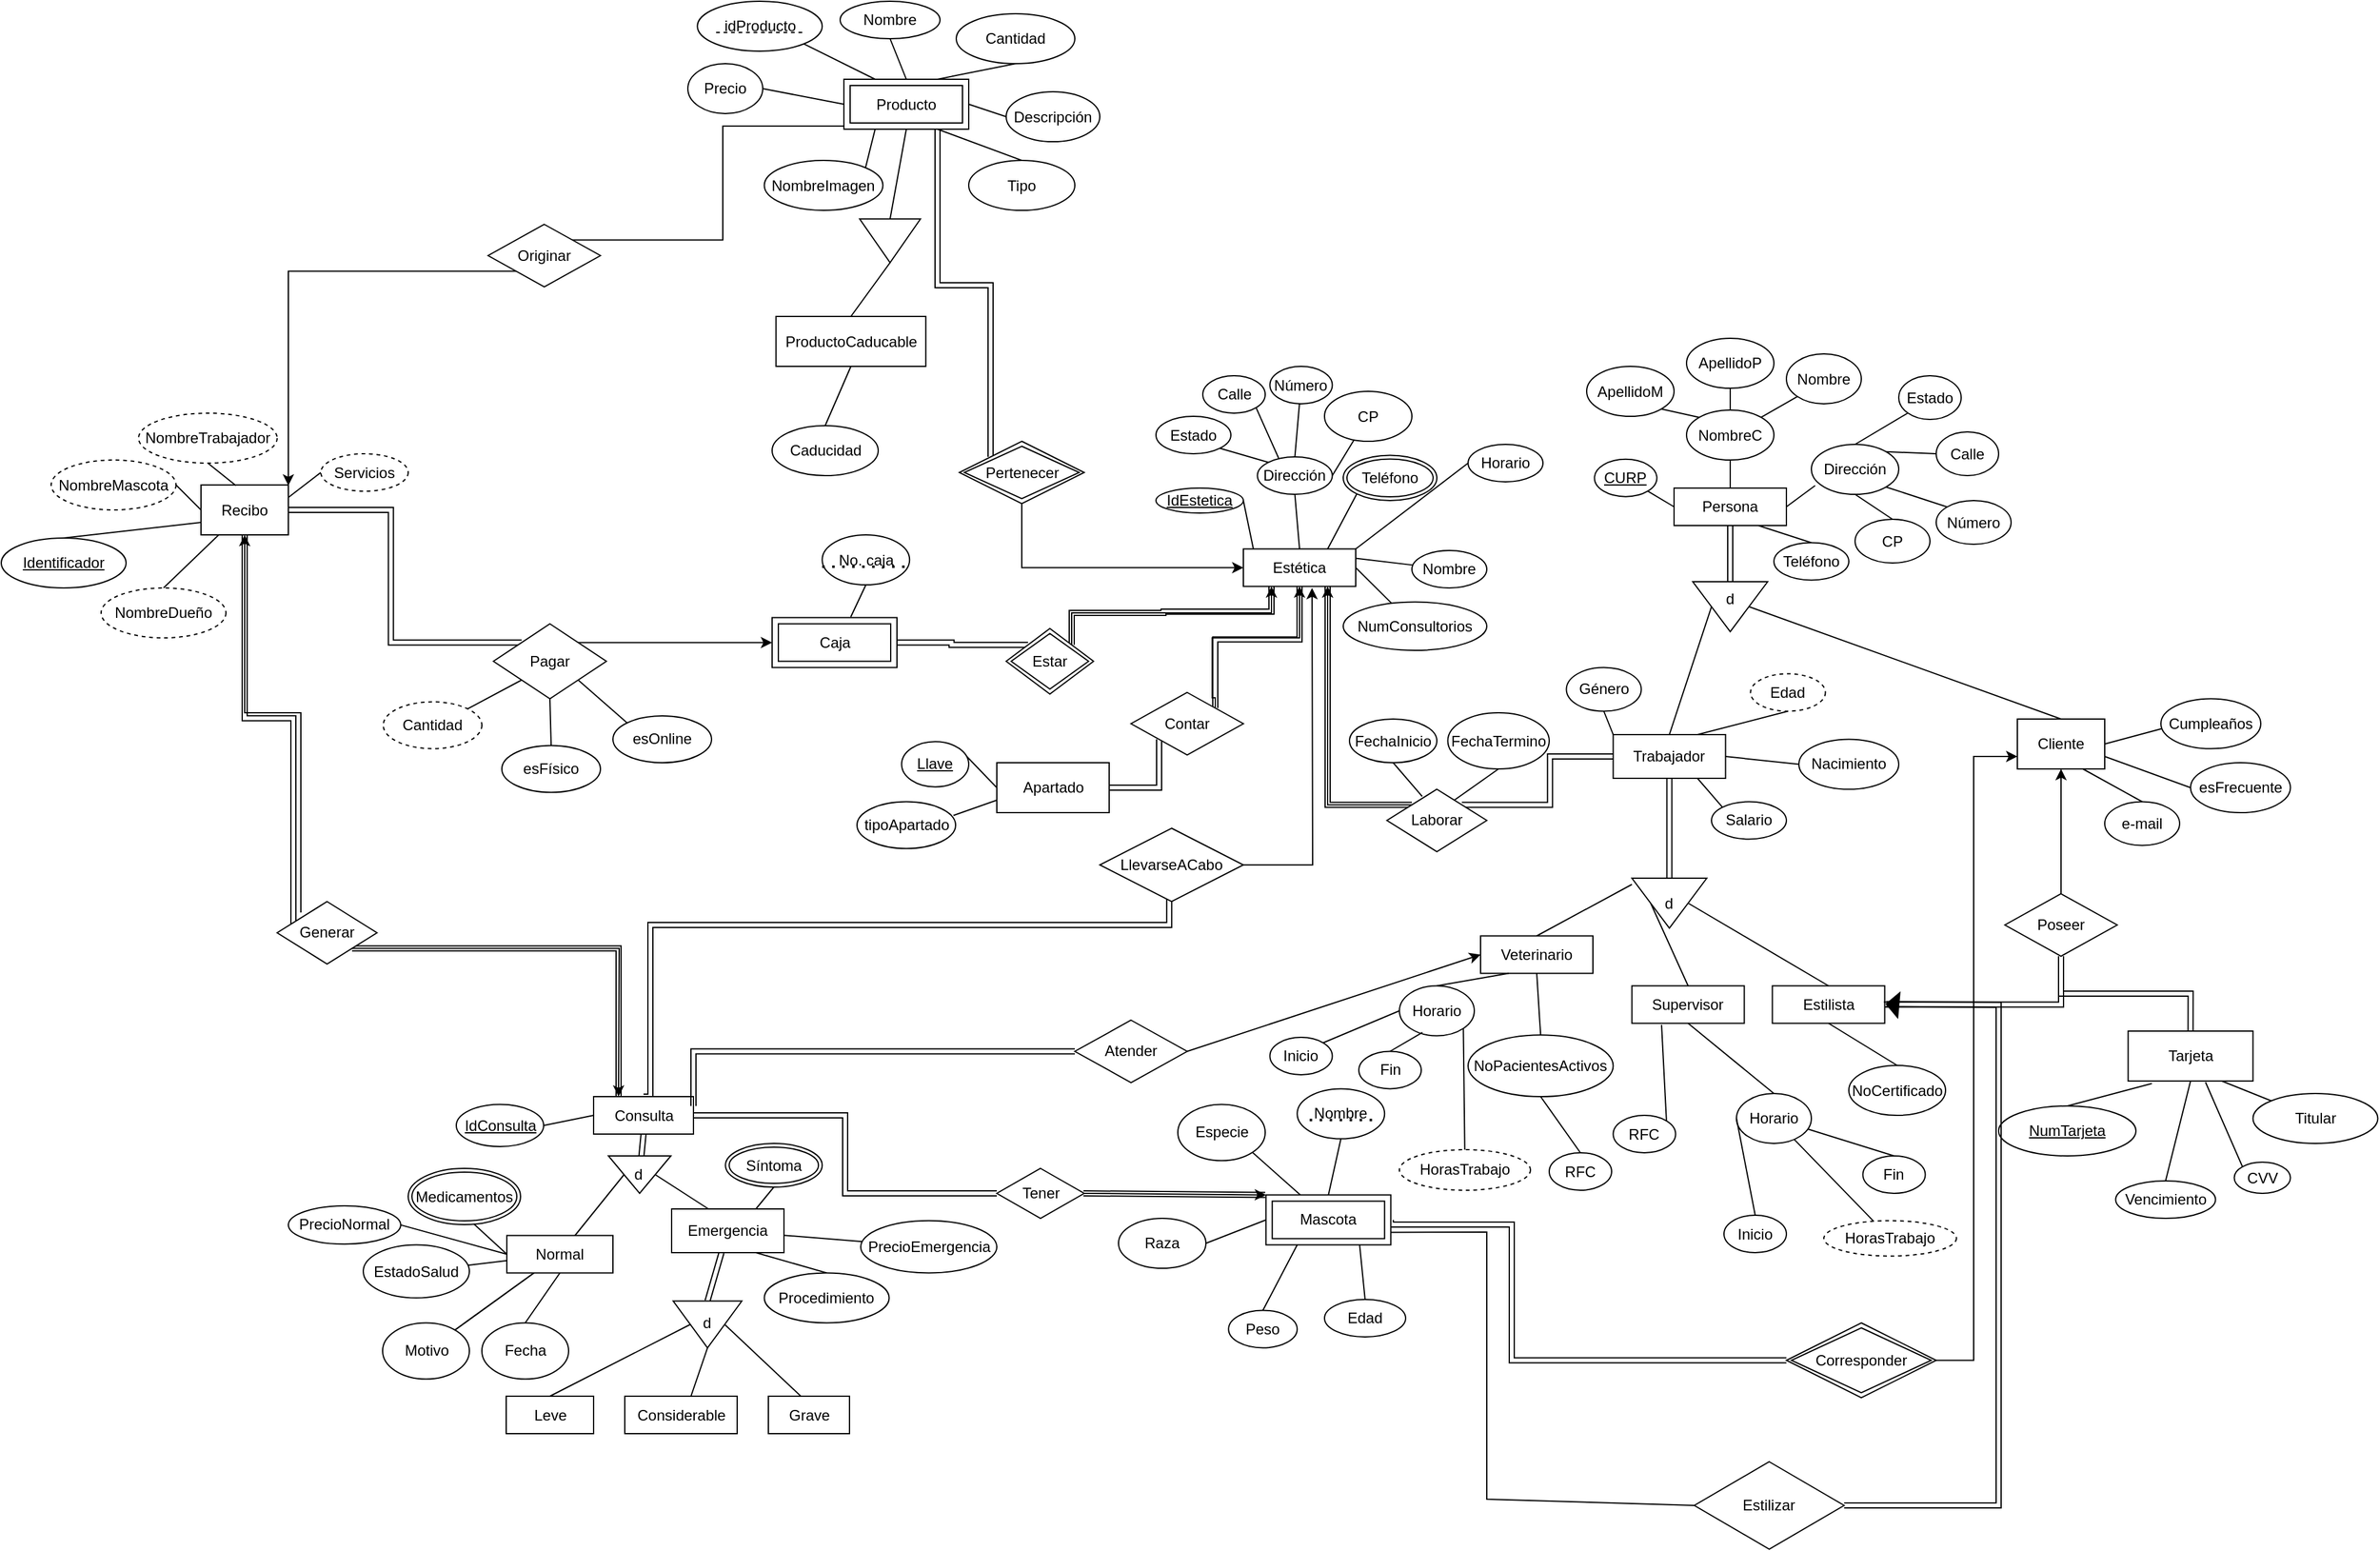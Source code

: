 <mxfile version="17.4.6" type="github">
  <diagram id="R2lEEEUBdFMjLlhIrx00" name="Page-1">
    <mxGraphModel dx="2425" dy="1299" grid="1" gridSize="10" guides="1" tooltips="1" connect="1" arrows="1" fold="1" page="0" pageScale="1" pageWidth="850" pageHeight="1100" math="0" shadow="0" extFonts="Permanent Marker^https://fonts.googleapis.com/css?family=Permanent+Marker">
      <root>
        <mxCell id="0" />
        <mxCell id="1" parent="0" />
        <mxCell id="Y6EgtgMJgNdpbUFqpuO5-127" style="edgeStyle=orthogonalEdgeStyle;rounded=0;orthogonalLoop=1;jettySize=auto;html=1;exitX=0.25;exitY=1;exitDx=0;exitDy=0;entryX=1;entryY=0;entryDx=0;entryDy=0;endArrow=classic;endFill=1;shape=link;" parent="1" source="ZXifpjUcbngJi2hG1lOk-1" target="kJQUSES96ACiAF_lhkWH-161" edge="1">
          <mxGeometry relative="1" as="geometry">
            <Array as="points">
              <mxPoint x="257" y="269" />
              <mxPoint x="171" y="269" />
              <mxPoint x="90" y="270" />
            </Array>
          </mxGeometry>
        </mxCell>
        <mxCell id="ZXifpjUcbngJi2hG1lOk-1" value="Estética" style="rounded=0;whiteSpace=wrap;html=1;" parent="1" vertex="1">
          <mxGeometry x="235" y="218.75" width="90" height="30" as="geometry" />
        </mxCell>
        <mxCell id="ZXifpjUcbngJi2hG1lOk-16" style="rounded=0;orthogonalLoop=1;jettySize=auto;html=1;entryX=1;entryY=0.25;entryDx=0;entryDy=0;endArrow=none;endFill=0;" parent="1" source="ZXifpjUcbngJi2hG1lOk-2" target="ZXifpjUcbngJi2hG1lOk-1" edge="1">
          <mxGeometry relative="1" as="geometry" />
        </mxCell>
        <mxCell id="ZXifpjUcbngJi2hG1lOk-2" value="Nombre" style="ellipse;whiteSpace=wrap;html=1;" parent="1" vertex="1">
          <mxGeometry x="370" y="220" width="60" height="30" as="geometry" />
        </mxCell>
        <mxCell id="Y6EgtgMJgNdpbUFqpuO5-104" style="edgeStyle=none;rounded=0;orthogonalLoop=1;jettySize=auto;html=1;exitX=0.5;exitY=1;exitDx=0;exitDy=0;entryX=0.5;entryY=0;entryDx=0;entryDy=0;endArrow=none;endFill=0;" parent="1" source="ZXifpjUcbngJi2hG1lOk-3" target="ZXifpjUcbngJi2hG1lOk-1" edge="1">
          <mxGeometry relative="1" as="geometry" />
        </mxCell>
        <mxCell id="ZXifpjUcbngJi2hG1lOk-3" value="Dirección" style="ellipse;whiteSpace=wrap;html=1;" parent="1" vertex="1">
          <mxGeometry x="246.25" y="145" width="60" height="30" as="geometry" />
        </mxCell>
        <mxCell id="kJQUSES96ACiAF_lhkWH-163" style="edgeStyle=none;rounded=0;orthogonalLoop=1;jettySize=auto;html=1;exitX=1;exitY=1;exitDx=0;exitDy=0;entryX=0;entryY=0;entryDx=0;entryDy=0;startArrow=none;startFill=0;endArrow=none;endFill=0;" parent="1" source="ZXifpjUcbngJi2hG1lOk-4" target="ZXifpjUcbngJi2hG1lOk-3" edge="1">
          <mxGeometry relative="1" as="geometry" />
        </mxCell>
        <mxCell id="ZXifpjUcbngJi2hG1lOk-4" value="Estado" style="ellipse;whiteSpace=wrap;html=1;" parent="1" vertex="1">
          <mxGeometry x="165" y="112.5" width="60" height="30" as="geometry" />
        </mxCell>
        <mxCell id="ZXifpjUcbngJi2hG1lOk-13" style="rounded=0;orthogonalLoop=1;jettySize=auto;html=1;exitX=1;exitY=1;exitDx=0;exitDy=0;entryX=0.283;entryY=0.033;entryDx=0;entryDy=0;entryPerimeter=0;endArrow=none;endFill=0;" parent="1" source="ZXifpjUcbngJi2hG1lOk-5" target="ZXifpjUcbngJi2hG1lOk-3" edge="1">
          <mxGeometry relative="1" as="geometry" />
        </mxCell>
        <mxCell id="ZXifpjUcbngJi2hG1lOk-5" value="Calle" style="ellipse;whiteSpace=wrap;html=1;" parent="1" vertex="1">
          <mxGeometry x="202.5" y="80" width="50" height="30" as="geometry" />
        </mxCell>
        <mxCell id="ZXifpjUcbngJi2hG1lOk-12" style="rounded=0;orthogonalLoop=1;jettySize=auto;html=1;entryX=0.5;entryY=0;entryDx=0;entryDy=0;endArrow=none;endFill=0;" parent="1" source="ZXifpjUcbngJi2hG1lOk-6" target="ZXifpjUcbngJi2hG1lOk-3" edge="1">
          <mxGeometry relative="1" as="geometry" />
        </mxCell>
        <mxCell id="ZXifpjUcbngJi2hG1lOk-6" value="Número" style="ellipse;whiteSpace=wrap;html=1;" parent="1" vertex="1">
          <mxGeometry x="256.25" y="72.5" width="50" height="30" as="geometry" />
        </mxCell>
        <mxCell id="ZXifpjUcbngJi2hG1lOk-11" style="rounded=0;orthogonalLoop=1;jettySize=auto;html=1;entryX=1;entryY=0.5;entryDx=0;entryDy=0;endArrow=none;endFill=0;" parent="1" source="ZXifpjUcbngJi2hG1lOk-7" target="ZXifpjUcbngJi2hG1lOk-3" edge="1">
          <mxGeometry relative="1" as="geometry" />
        </mxCell>
        <mxCell id="ZXifpjUcbngJi2hG1lOk-7" value="CP" style="ellipse;whiteSpace=wrap;html=1;" parent="1" vertex="1">
          <mxGeometry x="300" y="92.5" width="70" height="40" as="geometry" />
        </mxCell>
        <mxCell id="ZXifpjUcbngJi2hG1lOk-17" style="rounded=0;orthogonalLoop=1;jettySize=auto;html=1;entryX=1;entryY=0.5;entryDx=0;entryDy=0;endArrow=none;endFill=0;" parent="1" source="ZXifpjUcbngJi2hG1lOk-8" target="ZXifpjUcbngJi2hG1lOk-1" edge="1">
          <mxGeometry relative="1" as="geometry" />
        </mxCell>
        <mxCell id="ZXifpjUcbngJi2hG1lOk-8" value="&lt;div&gt;NumConsultorios&lt;/div&gt;" style="ellipse;whiteSpace=wrap;html=1;" parent="1" vertex="1">
          <mxGeometry x="315" y="261.25" width="115" height="38.75" as="geometry" />
        </mxCell>
        <mxCell id="kJQUSES96ACiAF_lhkWH-26" style="edgeStyle=none;rounded=0;orthogonalLoop=1;jettySize=auto;html=1;exitX=0.5;exitY=0;exitDx=0;exitDy=0;endArrow=none;endFill=0;" parent="1" edge="1">
          <mxGeometry relative="1" as="geometry">
            <mxPoint x="570" y="300" as="sourcePoint" />
          </mxGeometry>
        </mxCell>
        <mxCell id="kJQUSES96ACiAF_lhkWH-16" style="edgeStyle=none;rounded=0;orthogonalLoop=1;jettySize=auto;html=1;exitX=0;exitY=0.5;exitDx=0;exitDy=0;entryX=1;entryY=0.25;entryDx=0;entryDy=0;endArrow=none;endFill=0;" parent="1" edge="1">
          <mxGeometry relative="1" as="geometry">
            <mxPoint x="590" y="218.75" as="targetPoint" />
          </mxGeometry>
        </mxCell>
        <mxCell id="dr-Muq7pYiqNiIFcDWlw-23" style="edgeStyle=none;rounded=0;orthogonalLoop=1;jettySize=auto;html=1;exitX=0;exitY=1;exitDx=0;exitDy=0;fontSize=9;endArrow=none;endFill=0;" parent="1" edge="1">
          <mxGeometry relative="1" as="geometry">
            <mxPoint x="620.251" y="224.142" as="sourcePoint" />
            <mxPoint x="620.508" y="224.287" as="targetPoint" />
          </mxGeometry>
        </mxCell>
        <mxCell id="kJQUSES96ACiAF_lhkWH-17" style="edgeStyle=none;rounded=0;orthogonalLoop=1;jettySize=auto;html=1;exitX=0;exitY=0.5;exitDx=0;exitDy=0;entryX=1;entryY=0.75;entryDx=0;entryDy=0;endArrow=none;endFill=0;" parent="1" edge="1">
          <mxGeometry relative="1" as="geometry">
            <mxPoint x="590" y="236.25" as="targetPoint" />
          </mxGeometry>
        </mxCell>
        <mxCell id="kJQUSES96ACiAF_lhkWH-94" style="edgeStyle=none;rounded=0;orthogonalLoop=1;jettySize=auto;html=1;exitX=0.5;exitY=1;exitDx=0;exitDy=0;entryX=0.5;entryY=0;entryDx=0;entryDy=0;endArrow=none;endFill=0;" parent="1" source="kJQUSES96ACiAF_lhkWH-4" target="kJQUSES96ACiAF_lhkWH-10" edge="1">
          <mxGeometry relative="1" as="geometry" />
        </mxCell>
        <mxCell id="kJQUSES96ACiAF_lhkWH-4" value="Nombre" style="ellipse;whiteSpace=wrap;html=1;align=center;" parent="1" vertex="1">
          <mxGeometry x="278.13" y="651.25" width="70" height="40" as="geometry" />
        </mxCell>
        <mxCell id="kJQUSES96ACiAF_lhkWH-5" value="Edad" style="ellipse;whiteSpace=wrap;html=1;align=center;" parent="1" vertex="1">
          <mxGeometry x="300" y="820" width="65" height="30" as="geometry" />
        </mxCell>
        <mxCell id="kJQUSES96ACiAF_lhkWH-6" value="Peso" style="ellipse;whiteSpace=wrap;html=1;align=center;" parent="1" vertex="1">
          <mxGeometry x="223.13" y="828.75" width="55" height="30" as="geometry" />
        </mxCell>
        <mxCell id="kJQUSES96ACiAF_lhkWH-97" style="edgeStyle=none;rounded=0;orthogonalLoop=1;jettySize=auto;html=1;exitX=1;exitY=1;exitDx=0;exitDy=0;endArrow=none;endFill=0;" parent="1" source="kJQUSES96ACiAF_lhkWH-7" target="kJQUSES96ACiAF_lhkWH-10" edge="1">
          <mxGeometry relative="1" as="geometry" />
        </mxCell>
        <mxCell id="kJQUSES96ACiAF_lhkWH-7" value="Especie" style="ellipse;whiteSpace=wrap;html=1;align=center;" parent="1" vertex="1">
          <mxGeometry x="182.5" y="663.75" width="70" height="45" as="geometry" />
        </mxCell>
        <mxCell id="kJQUSES96ACiAF_lhkWH-98" style="edgeStyle=none;rounded=0;orthogonalLoop=1;jettySize=auto;html=1;exitX=1;exitY=0.5;exitDx=0;exitDy=0;entryX=0;entryY=0.5;entryDx=0;entryDy=0;endArrow=none;endFill=0;" parent="1" source="kJQUSES96ACiAF_lhkWH-8" target="kJQUSES96ACiAF_lhkWH-10" edge="1">
          <mxGeometry relative="1" as="geometry" />
        </mxCell>
        <mxCell id="kJQUSES96ACiAF_lhkWH-8" value="Raza" style="ellipse;whiteSpace=wrap;html=1;align=center;" parent="1" vertex="1">
          <mxGeometry x="135" y="755" width="70" height="40" as="geometry" />
        </mxCell>
        <mxCell id="kJQUSES96ACiAF_lhkWH-95" style="edgeStyle=none;rounded=0;orthogonalLoop=1;jettySize=auto;html=1;exitX=0.75;exitY=1;exitDx=0;exitDy=0;endArrow=none;endFill=0;entryX=0.5;entryY=0;entryDx=0;entryDy=0;" parent="1" source="kJQUSES96ACiAF_lhkWH-10" target="kJQUSES96ACiAF_lhkWH-5" edge="1">
          <mxGeometry relative="1" as="geometry">
            <mxPoint x="368.13" y="738.75" as="targetPoint" />
          </mxGeometry>
        </mxCell>
        <mxCell id="kJQUSES96ACiAF_lhkWH-96" style="edgeStyle=none;rounded=0;orthogonalLoop=1;jettySize=auto;html=1;exitX=0.25;exitY=1;exitDx=0;exitDy=0;entryX=0.5;entryY=0;entryDx=0;entryDy=0;endArrow=none;endFill=0;" parent="1" source="kJQUSES96ACiAF_lhkWH-10" target="kJQUSES96ACiAF_lhkWH-6" edge="1">
          <mxGeometry relative="1" as="geometry" />
        </mxCell>
        <mxCell id="Y6EgtgMJgNdpbUFqpuO5-193" style="edgeStyle=orthogonalEdgeStyle;rounded=0;orthogonalLoop=1;jettySize=auto;html=1;exitX=1;exitY=0.5;exitDx=0;exitDy=0;endArrow=none;endFill=0;shape=link;entryX=0;entryY=0.5;entryDx=0;entryDy=0;" parent="1" source="kJQUSES96ACiAF_lhkWH-10" target="Y6EgtgMJgNdpbUFqpuO5-248" edge="1">
          <mxGeometry relative="1" as="geometry">
            <mxPoint x="680" y="870" as="targetPoint" />
            <Array as="points">
              <mxPoint x="353" y="760" />
              <mxPoint x="450" y="760" />
              <mxPoint x="450" y="868" />
            </Array>
          </mxGeometry>
        </mxCell>
        <mxCell id="kJQUSES96ACiAF_lhkWH-10" value="Mascota" style="shape=ext;margin=3;double=1;whiteSpace=wrap;html=1;align=center;" parent="1" vertex="1">
          <mxGeometry x="253.13" y="736.25" width="100" height="40" as="geometry" />
        </mxCell>
        <mxCell id="kJQUSES96ACiAF_lhkWH-12" value="" style="endArrow=none;dashed=1;html=1;dashPattern=1 3;strokeWidth=2;rounded=0;" parent="1" edge="1">
          <mxGeometry width="50" height="50" relative="1" as="geometry">
            <mxPoint x="288.13" y="676.25" as="sourcePoint" />
            <mxPoint x="338.13" y="676.25" as="targetPoint" />
          </mxGeometry>
        </mxCell>
        <mxCell id="kJQUSES96ACiAF_lhkWH-44" style="edgeStyle=none;rounded=0;orthogonalLoop=1;jettySize=auto;html=1;exitX=0.5;exitY=1;exitDx=0;exitDy=0;endArrow=none;endFill=0;" parent="1" source="kJQUSES96ACiAF_lhkWH-39" target="kJQUSES96ACiAF_lhkWH-40" edge="1">
          <mxGeometry relative="1" as="geometry" />
        </mxCell>
        <mxCell id="kJQUSES96ACiAF_lhkWH-47" style="edgeStyle=none;rounded=0;orthogonalLoop=1;jettySize=auto;html=1;exitX=0.5;exitY=0;exitDx=0;exitDy=0;entryX=0.328;entryY=0;entryDx=0;entryDy=0;entryPerimeter=0;endArrow=none;endFill=0;" parent="1" source="kJQUSES96ACiAF_lhkWH-39" target="kJQUSES96ACiAF_lhkWH-42" edge="1">
          <mxGeometry relative="1" as="geometry" />
        </mxCell>
        <mxCell id="kJQUSES96ACiAF_lhkWH-39" value="" style="triangle;whiteSpace=wrap;html=1;rotation=90;" parent="1" vertex="1">
          <mxGeometry x="-263.62" y="695" width="30" height="50" as="geometry" />
        </mxCell>
        <mxCell id="kJQUSES96ACiAF_lhkWH-52" value="" style="edgeStyle=none;rounded=0;orthogonalLoop=1;jettySize=auto;html=1;endArrow=none;endFill=0;" parent="1" source="kJQUSES96ACiAF_lhkWH-40" target="kJQUSES96ACiAF_lhkWH-51" edge="1">
          <mxGeometry relative="1" as="geometry" />
        </mxCell>
        <mxCell id="kJQUSES96ACiAF_lhkWH-53" value="" style="edgeStyle=none;rounded=0;orthogonalLoop=1;jettySize=auto;html=1;endArrow=none;endFill=0;" parent="1" source="kJQUSES96ACiAF_lhkWH-40" target="kJQUSES96ACiAF_lhkWH-51" edge="1">
          <mxGeometry relative="1" as="geometry" />
        </mxCell>
        <mxCell id="kJQUSES96ACiAF_lhkWH-60" style="edgeStyle=none;rounded=0;orthogonalLoop=1;jettySize=auto;html=1;exitX=0.5;exitY=1;exitDx=0;exitDy=0;entryX=0.5;entryY=0;entryDx=0;entryDy=0;endArrow=none;endFill=0;" parent="1" source="kJQUSES96ACiAF_lhkWH-40" target="kJQUSES96ACiAF_lhkWH-56" edge="1">
          <mxGeometry relative="1" as="geometry" />
        </mxCell>
        <mxCell id="kJQUSES96ACiAF_lhkWH-40" value="Normal" style="whiteSpace=wrap;html=1;align=center;" parent="1" vertex="1">
          <mxGeometry x="-355" y="768.75" width="85" height="30" as="geometry" />
        </mxCell>
        <mxCell id="kJQUSES96ACiAF_lhkWH-43" style="edgeStyle=none;rounded=0;orthogonalLoop=1;jettySize=auto;html=1;endArrow=none;endFill=0;shape=link;exitX=0.5;exitY=1;exitDx=0;exitDy=0;" parent="1" source="Y6EgtgMJgNdpbUFqpuO5-152" target="kJQUSES96ACiAF_lhkWH-39" edge="1">
          <mxGeometry relative="1" as="geometry">
            <mxPoint x="-275.5" y="687.5" as="sourcePoint" />
          </mxGeometry>
        </mxCell>
        <mxCell id="kJQUSES96ACiAF_lhkWH-70" style="edgeStyle=none;rounded=0;orthogonalLoop=1;jettySize=auto;html=1;entryX=0;entryY=0.5;entryDx=0;entryDy=0;endArrow=none;endFill=0;shape=link;" parent="1" source="kJQUSES96ACiAF_lhkWH-42" target="kJQUSES96ACiAF_lhkWH-69" edge="1">
          <mxGeometry relative="1" as="geometry" />
        </mxCell>
        <mxCell id="kJQUSES96ACiAF_lhkWH-76" style="edgeStyle=none;rounded=0;orthogonalLoop=1;jettySize=auto;html=1;exitX=0.75;exitY=1;exitDx=0;exitDy=0;entryX=0.5;entryY=0;entryDx=0;entryDy=0;endArrow=none;endFill=0;" parent="1" source="kJQUSES96ACiAF_lhkWH-42" target="kJQUSES96ACiAF_lhkWH-75" edge="1">
          <mxGeometry relative="1" as="geometry" />
        </mxCell>
        <mxCell id="kJQUSES96ACiAF_lhkWH-42" value="Emergencia" style="whiteSpace=wrap;html=1;align=center;" parent="1" vertex="1">
          <mxGeometry x="-223" y="747.5" width="90" height="35" as="geometry" />
        </mxCell>
        <mxCell id="kJQUSES96ACiAF_lhkWH-51" value="Motivo" style="ellipse;whiteSpace=wrap;html=1;" parent="1" vertex="1">
          <mxGeometry x="-454.5" y="838.75" width="69.5" height="45" as="geometry" />
        </mxCell>
        <mxCell id="kJQUSES96ACiAF_lhkWH-55" value="" style="edgeStyle=none;rounded=0;orthogonalLoop=1;jettySize=auto;html=1;endArrow=none;endFill=0;" parent="1" source="kJQUSES96ACiAF_lhkWH-54" target="kJQUSES96ACiAF_lhkWH-40" edge="1">
          <mxGeometry relative="1" as="geometry" />
        </mxCell>
        <mxCell id="kJQUSES96ACiAF_lhkWH-54" value="EstadoSalud" style="ellipse;whiteSpace=wrap;html=1;align=center;" parent="1" vertex="1">
          <mxGeometry x="-470" y="776.25" width="85" height="42.5" as="geometry" />
        </mxCell>
        <mxCell id="kJQUSES96ACiAF_lhkWH-56" value="Fecha" style="ellipse;whiteSpace=wrap;html=1;" parent="1" vertex="1">
          <mxGeometry x="-375" y="838.75" width="69.5" height="45" as="geometry" />
        </mxCell>
        <mxCell id="kJQUSES96ACiAF_lhkWH-59" style="edgeStyle=none;rounded=0;orthogonalLoop=1;jettySize=auto;html=1;exitX=0.5;exitY=1;exitDx=0;exitDy=0;entryX=0;entryY=0.5;entryDx=0;entryDy=0;endArrow=none;endFill=0;" parent="1" target="kJQUSES96ACiAF_lhkWH-40" edge="1">
          <mxGeometry relative="1" as="geometry">
            <mxPoint x="-382.25" y="758.75" as="sourcePoint" />
          </mxGeometry>
        </mxCell>
        <mxCell id="kJQUSES96ACiAF_lhkWH-99" style="edgeStyle=none;rounded=0;orthogonalLoop=1;jettySize=auto;html=1;exitX=0.5;exitY=1;exitDx=0;exitDy=0;entryX=0.75;entryY=0;entryDx=0;entryDy=0;endArrow=none;endFill=0;" parent="1" source="kJQUSES96ACiAF_lhkWH-62" target="kJQUSES96ACiAF_lhkWH-42" edge="1">
          <mxGeometry relative="1" as="geometry" />
        </mxCell>
        <mxCell id="kJQUSES96ACiAF_lhkWH-62" value="Síntoma" style="ellipse;shape=doubleEllipse;margin=3;whiteSpace=wrap;html=1;align=center;" parent="1" vertex="1">
          <mxGeometry x="-179.87" y="695" width="77.5" height="35" as="geometry" />
        </mxCell>
        <mxCell id="kJQUSES96ACiAF_lhkWH-71" style="edgeStyle=none;rounded=0;orthogonalLoop=1;jettySize=auto;html=1;exitX=0.5;exitY=0;exitDx=0;exitDy=0;endArrow=none;endFill=0;entryX=0.5;entryY=1;entryDx=0;entryDy=0;" parent="1" source="kJQUSES96ACiAF_lhkWH-66" target="kJQUSES96ACiAF_lhkWH-69" edge="1">
          <mxGeometry relative="1" as="geometry" />
        </mxCell>
        <mxCell id="kJQUSES96ACiAF_lhkWH-66" value="&lt;div&gt;Leve&lt;/div&gt;" style="whiteSpace=wrap;html=1;align=center;" parent="1" vertex="1">
          <mxGeometry x="-355.5" y="897.5" width="70" height="30" as="geometry" />
        </mxCell>
        <mxCell id="kJQUSES96ACiAF_lhkWH-67" value="Considerable" style="whiteSpace=wrap;html=1;align=center;" parent="1" vertex="1">
          <mxGeometry x="-260.5" y="897.5" width="90" height="30" as="geometry" />
        </mxCell>
        <mxCell id="kJQUSES96ACiAF_lhkWH-68" value="Grave" style="whiteSpace=wrap;html=1;align=center;" parent="1" vertex="1">
          <mxGeometry x="-145.5" y="897.5" width="65" height="30" as="geometry" />
        </mxCell>
        <mxCell id="kJQUSES96ACiAF_lhkWH-72" style="edgeStyle=none;rounded=0;orthogonalLoop=1;jettySize=auto;html=1;exitX=1;exitY=0.5;exitDx=0;exitDy=0;entryX=0.589;entryY=0;entryDx=0;entryDy=0;entryPerimeter=0;endArrow=none;endFill=0;" parent="1" source="kJQUSES96ACiAF_lhkWH-69" target="kJQUSES96ACiAF_lhkWH-67" edge="1">
          <mxGeometry relative="1" as="geometry" />
        </mxCell>
        <mxCell id="kJQUSES96ACiAF_lhkWH-73" style="edgeStyle=none;rounded=0;orthogonalLoop=1;jettySize=auto;html=1;exitX=0.5;exitY=0;exitDx=0;exitDy=0;entryX=0.4;entryY=0;entryDx=0;entryDy=0;entryPerimeter=0;endArrow=none;endFill=0;" parent="1" source="kJQUSES96ACiAF_lhkWH-69" target="kJQUSES96ACiAF_lhkWH-68" edge="1">
          <mxGeometry relative="1" as="geometry" />
        </mxCell>
        <mxCell id="kJQUSES96ACiAF_lhkWH-69" value="" style="triangle;whiteSpace=wrap;html=1;rotation=90;" parent="1" vertex="1">
          <mxGeometry x="-213" y="812.5" width="37.5" height="55" as="geometry" />
        </mxCell>
        <mxCell id="kJQUSES96ACiAF_lhkWH-74" value="d" style="text;html=1;strokeColor=none;fillColor=none;align=center;verticalAlign=middle;whiteSpace=wrap;rounded=0;" parent="1" vertex="1">
          <mxGeometry x="-208.62" y="827.5" width="28.75" height="22.5" as="geometry" />
        </mxCell>
        <mxCell id="kJQUSES96ACiAF_lhkWH-75" value="Procedimiento" style="ellipse;whiteSpace=wrap;html=1;align=center;" parent="1" vertex="1">
          <mxGeometry x="-148.75" y="798.75" width="100" height="40" as="geometry" />
        </mxCell>
        <mxCell id="kJQUSES96ACiAF_lhkWH-84" style="edgeStyle=orthogonalEdgeStyle;rounded=0;orthogonalLoop=1;jettySize=auto;html=1;exitX=0;exitY=0.5;exitDx=0;exitDy=0;entryX=1;entryY=0.5;entryDx=0;entryDy=0;endArrow=classic;endFill=1;shape=link;" parent="1" source="kJQUSES96ACiAF_lhkWH-93" target="Y6EgtgMJgNdpbUFqpuO5-152" edge="1">
          <mxGeometry relative="1" as="geometry">
            <mxPoint x="-229.312" y="207.5" as="sourcePoint" />
            <mxPoint x="-250" y="495" as="targetPoint" />
          </mxGeometry>
        </mxCell>
        <mxCell id="Y6EgtgMJgNdpbUFqpuO5-162" style="edgeStyle=orthogonalEdgeStyle;rounded=0;orthogonalLoop=1;jettySize=auto;html=1;exitX=1;exitY=0.5;exitDx=0;exitDy=0;endArrow=classic;endFill=1;" parent="1" source="ZD-YjnOHpJQmQxfKSUjU-16" edge="1">
          <mxGeometry relative="1" as="geometry">
            <mxPoint x="290" y="250" as="targetPoint" />
            <mxPoint x="235.63" y="458.75" as="sourcePoint" />
          </mxGeometry>
        </mxCell>
        <mxCell id="Y6EgtgMJgNdpbUFqpuO5-157" style="edgeStyle=none;rounded=0;orthogonalLoop=1;jettySize=auto;html=1;exitX=1;exitY=0.5;exitDx=0;exitDy=0;entryX=0;entryY=0;entryDx=0;entryDy=0;endArrow=classic;endFill=1;" parent="1" source="kJQUSES96ACiAF_lhkWH-93" target="kJQUSES96ACiAF_lhkWH-10" edge="1">
          <mxGeometry relative="1" as="geometry" />
        </mxCell>
        <mxCell id="kJQUSES96ACiAF_lhkWH-93" value="Tener" style="shape=rhombus;perimeter=rhombusPerimeter;whiteSpace=wrap;html=1;align=center;" parent="1" vertex="1">
          <mxGeometry x="37.5" y="715" width="70" height="40" as="geometry" />
        </mxCell>
        <mxCell id="kJQUSES96ACiAF_lhkWH-104" value="d" style="text;html=1;strokeColor=none;fillColor=none;align=center;verticalAlign=middle;whiteSpace=wrap;rounded=0;" parent="1" vertex="1">
          <mxGeometry x="-263.62" y="708.75" width="28.75" height="22.5" as="geometry" />
        </mxCell>
        <mxCell id="Y6EgtgMJgNdpbUFqpuO5-61" style="edgeStyle=none;rounded=0;orthogonalLoop=1;jettySize=auto;html=1;exitX=1;exitY=0;exitDx=0;exitDy=0;entryX=1;entryY=0.5;entryDx=0;entryDy=0;endArrow=none;endFill=0;" parent="1" source="kJQUSES96ACiAF_lhkWH-106" target="Y6EgtgMJgNdpbUFqpuO5-60" edge="1">
          <mxGeometry relative="1" as="geometry" />
        </mxCell>
        <mxCell id="kJQUSES96ACiAF_lhkWH-106" value="Cumpleaños" style="ellipse;whiteSpace=wrap;html=1;align=center;" parent="1" vertex="1">
          <mxGeometry x="970" y="338.75" width="80" height="40" as="geometry" />
        </mxCell>
        <mxCell id="kJQUSES96ACiAF_lhkWH-107" value="e-mail" style="ellipse;whiteSpace=wrap;html=1;align=center;" parent="1" vertex="1">
          <mxGeometry x="925" y="421.25" width="60" height="35" as="geometry" />
        </mxCell>
        <mxCell id="kJQUSES96ACiAF_lhkWH-128" style="edgeStyle=none;rounded=0;orthogonalLoop=1;jettySize=auto;html=1;entryX=0.5;entryY=0;entryDx=0;entryDy=0;endArrow=none;endFill=0;" parent="1" source="kJQUSES96ACiAF_lhkWH-122" target="kJQUSES96ACiAF_lhkWH-127" edge="1">
          <mxGeometry relative="1" as="geometry" />
        </mxCell>
        <mxCell id="kJQUSES96ACiAF_lhkWH-136" style="edgeStyle=none;rounded=0;orthogonalLoop=1;jettySize=auto;html=1;exitX=1;exitY=0.25;exitDx=0;exitDy=0;entryX=0;entryY=0.5;entryDx=0;entryDy=0;endArrow=none;endFill=0;" parent="1" source="kJQUSES96ACiAF_lhkWH-122" target="kJQUSES96ACiAF_lhkWH-135" edge="1">
          <mxGeometry relative="1" as="geometry" />
        </mxCell>
        <mxCell id="kJQUSES96ACiAF_lhkWH-138" style="edgeStyle=orthogonalEdgeStyle;rounded=0;orthogonalLoop=1;jettySize=auto;html=1;exitX=0.5;exitY=1;exitDx=0;exitDy=0;entryX=0.163;entryY=0.4;entryDx=0;entryDy=0;entryPerimeter=0;endArrow=none;endFill=0;startArrow=classic;startFill=1;shape=link;" parent="1" source="kJQUSES96ACiAF_lhkWH-122" target="kJQUSES96ACiAF_lhkWH-137" edge="1">
          <mxGeometry relative="1" as="geometry" />
        </mxCell>
        <mxCell id="kJQUSES96ACiAF_lhkWH-122" value="Recibo" style="whiteSpace=wrap;html=1;align=center;" parent="1" vertex="1">
          <mxGeometry x="-600" y="167.5" width="70" height="40" as="geometry" />
        </mxCell>
        <mxCell id="Y6EgtgMJgNdpbUFqpuO5-1" style="rounded=0;orthogonalLoop=1;jettySize=auto;html=1;exitX=0.5;exitY=0;exitDx=0;exitDy=0;entryX=0;entryY=0.75;entryDx=0;entryDy=0;endArrow=none;endFill=0;" parent="1" source="Y6EgtgMJgNdpbUFqpuO5-198" target="kJQUSES96ACiAF_lhkWH-122" edge="1">
          <mxGeometry relative="1" as="geometry">
            <mxPoint x="-663.673" y="215.642" as="sourcePoint" />
          </mxGeometry>
        </mxCell>
        <mxCell id="kJQUSES96ACiAF_lhkWH-127" value="NombreDueño" style="ellipse;whiteSpace=wrap;html=1;align=center;dashed=1;" parent="1" vertex="1">
          <mxGeometry x="-680" y="250" width="100" height="40" as="geometry" />
        </mxCell>
        <mxCell id="kJQUSES96ACiAF_lhkWH-132" style="edgeStyle=none;rounded=0;orthogonalLoop=1;jettySize=auto;html=1;exitX=1;exitY=0.5;exitDx=0;exitDy=0;entryX=0;entryY=0.5;entryDx=0;entryDy=0;endArrow=none;endFill=0;" parent="1" source="kJQUSES96ACiAF_lhkWH-129" target="kJQUSES96ACiAF_lhkWH-122" edge="1">
          <mxGeometry relative="1" as="geometry" />
        </mxCell>
        <mxCell id="kJQUSES96ACiAF_lhkWH-129" value="NombreMascota" style="ellipse;whiteSpace=wrap;html=1;align=center;dashed=1;" parent="1" vertex="1">
          <mxGeometry x="-720" y="147.5" width="100" height="40" as="geometry" />
        </mxCell>
        <mxCell id="kJQUSES96ACiAF_lhkWH-134" style="edgeStyle=none;rounded=0;orthogonalLoop=1;jettySize=auto;html=1;exitX=0.5;exitY=1;exitDx=0;exitDy=0;entryX=0.4;entryY=0.013;entryDx=0;entryDy=0;entryPerimeter=0;endArrow=none;endFill=0;" parent="1" source="kJQUSES96ACiAF_lhkWH-133" target="kJQUSES96ACiAF_lhkWH-122" edge="1">
          <mxGeometry relative="1" as="geometry" />
        </mxCell>
        <mxCell id="kJQUSES96ACiAF_lhkWH-133" value="NombreTrabajador" style="ellipse;whiteSpace=wrap;html=1;align=center;dashed=1;" parent="1" vertex="1">
          <mxGeometry x="-650" y="110" width="111" height="40" as="geometry" />
        </mxCell>
        <mxCell id="kJQUSES96ACiAF_lhkWH-135" value="Servicios" style="ellipse;whiteSpace=wrap;html=1;align=center;dashed=1;" parent="1" vertex="1">
          <mxGeometry x="-504" y="142.5" width="70" height="30" as="geometry" />
        </mxCell>
        <mxCell id="Y6EgtgMJgNdpbUFqpuO5-168" style="edgeStyle=orthogonalEdgeStyle;rounded=0;orthogonalLoop=1;jettySize=auto;html=1;exitX=1;exitY=1;exitDx=0;exitDy=0;entryX=0.25;entryY=0;entryDx=0;entryDy=0;endArrow=classic;endFill=1;shape=link;" parent="1" source="kJQUSES96ACiAF_lhkWH-137" target="Y6EgtgMJgNdpbUFqpuO5-152" edge="1">
          <mxGeometry relative="1" as="geometry">
            <mxPoint x="-474.5" y="686.25" as="sourcePoint" />
          </mxGeometry>
        </mxCell>
        <mxCell id="kJQUSES96ACiAF_lhkWH-137" value="Generar" style="shape=rhombus;perimeter=rhombusPerimeter;whiteSpace=wrap;html=1;align=center;" parent="1" vertex="1">
          <mxGeometry x="-539" y="501.25" width="80" height="50" as="geometry" />
        </mxCell>
        <mxCell id="kJQUSES96ACiAF_lhkWH-146" style="edgeStyle=none;rounded=0;orthogonalLoop=1;jettySize=auto;html=1;exitX=1;exitY=0.5;exitDx=0;exitDy=0;entryX=0.089;entryY=0;entryDx=0;entryDy=0;entryPerimeter=0;startArrow=none;startFill=0;endArrow=none;endFill=0;" parent="1" source="kJQUSES96ACiAF_lhkWH-142" target="ZXifpjUcbngJi2hG1lOk-1" edge="1">
          <mxGeometry relative="1" as="geometry" />
        </mxCell>
        <mxCell id="kJQUSES96ACiAF_lhkWH-142" value="IdEstetica" style="ellipse;whiteSpace=wrap;html=1;align=center;fontStyle=4;" parent="1" vertex="1">
          <mxGeometry x="165" y="170" width="70" height="20" as="geometry" />
        </mxCell>
        <mxCell id="kJQUSES96ACiAF_lhkWH-164" style="edgeStyle=orthogonalEdgeStyle;rounded=0;orthogonalLoop=1;jettySize=auto;html=1;exitX=1;exitY=0.5;exitDx=0;exitDy=0;entryX=0;entryY=0;entryDx=0;entryDy=0;startArrow=none;startFill=0;endArrow=none;endFill=0;shape=link;" parent="1" source="kJQUSES96ACiAF_lhkWH-159" target="kJQUSES96ACiAF_lhkWH-161" edge="1">
          <mxGeometry relative="1" as="geometry" />
        </mxCell>
        <mxCell id="kJQUSES96ACiAF_lhkWH-159" value="Caja" style="shape=ext;margin=3;double=1;whiteSpace=wrap;html=1;align=center;" parent="1" vertex="1">
          <mxGeometry x="-142.5" y="273.75" width="100" height="40" as="geometry" />
        </mxCell>
        <mxCell id="kJQUSES96ACiAF_lhkWH-166" style="edgeStyle=none;rounded=0;orthogonalLoop=1;jettySize=auto;html=1;exitX=0.5;exitY=1;exitDx=0;exitDy=0;entryX=0.63;entryY=-0.012;entryDx=0;entryDy=0;entryPerimeter=0;startArrow=none;startFill=0;endArrow=none;endFill=0;" parent="1" source="kJQUSES96ACiAF_lhkWH-160" target="kJQUSES96ACiAF_lhkWH-159" edge="1">
          <mxGeometry relative="1" as="geometry" />
        </mxCell>
        <mxCell id="kJQUSES96ACiAF_lhkWH-160" value="No. caja" style="ellipse;whiteSpace=wrap;html=1;align=center;" parent="1" vertex="1">
          <mxGeometry x="-102.37" y="207.5" width="70" height="40" as="geometry" />
        </mxCell>
        <mxCell id="kJQUSES96ACiAF_lhkWH-161" value="Estar" style="shape=rhombus;double=1;perimeter=rhombusPerimeter;whiteSpace=wrap;html=1;align=center;" parent="1" vertex="1">
          <mxGeometry x="45" y="282.5" width="70" height="52.5" as="geometry" />
        </mxCell>
        <mxCell id="Y6EgtgMJgNdpbUFqpuO5-46" style="edgeStyle=none;rounded=0;orthogonalLoop=1;jettySize=auto;html=1;exitX=1;exitY=0.5;exitDx=0;exitDy=0;entryX=0.043;entryY=0.825;entryDx=0;entryDy=0;entryPerimeter=0;endArrow=none;endFill=0;" parent="1" source="Y6EgtgMJgNdpbUFqpuO5-2" target="Y6EgtgMJgNdpbUFqpuO5-8" edge="1">
          <mxGeometry relative="1" as="geometry" />
        </mxCell>
        <mxCell id="Y6EgtgMJgNdpbUFqpuO5-78" style="edgeStyle=none;rounded=0;orthogonalLoop=1;jettySize=auto;html=1;exitX=0.5;exitY=1;exitDx=0;exitDy=0;entryX=0;entryY=0.5;entryDx=0;entryDy=0;endArrow=none;endFill=0;shape=link;" parent="1" source="Y6EgtgMJgNdpbUFqpuO5-2" target="Y6EgtgMJgNdpbUFqpuO5-74" edge="1">
          <mxGeometry relative="1" as="geometry" />
        </mxCell>
        <mxCell id="Y6EgtgMJgNdpbUFqpuO5-148" style="edgeStyle=none;rounded=0;orthogonalLoop=1;jettySize=auto;html=1;exitX=0.75;exitY=1;exitDx=0;exitDy=0;entryX=0.5;entryY=0;entryDx=0;entryDy=0;endArrow=none;endFill=0;" parent="1" source="Y6EgtgMJgNdpbUFqpuO5-2" target="Y6EgtgMJgNdpbUFqpuO5-145" edge="1">
          <mxGeometry relative="1" as="geometry" />
        </mxCell>
        <mxCell id="Y6EgtgMJgNdpbUFqpuO5-2" value="Persona" style="whiteSpace=wrap;html=1;align=center;" parent="1" vertex="1">
          <mxGeometry x="580" y="170" width="90" height="30" as="geometry" />
        </mxCell>
        <mxCell id="Y6EgtgMJgNdpbUFqpuO5-45" style="edgeStyle=none;rounded=0;orthogonalLoop=1;jettySize=auto;html=1;exitX=0.5;exitY=1;exitDx=0;exitDy=0;entryX=0.5;entryY=0;entryDx=0;entryDy=0;endArrow=none;endFill=0;" parent="1" source="Y6EgtgMJgNdpbUFqpuO5-3" target="Y6EgtgMJgNdpbUFqpuO5-2" edge="1">
          <mxGeometry relative="1" as="geometry" />
        </mxCell>
        <mxCell id="Y6EgtgMJgNdpbUFqpuO5-48" style="edgeStyle=none;rounded=0;orthogonalLoop=1;jettySize=auto;html=1;exitX=1;exitY=0;exitDx=0;exitDy=0;entryX=0;entryY=1;entryDx=0;entryDy=0;endArrow=none;endFill=0;" parent="1" source="Y6EgtgMJgNdpbUFqpuO5-3" target="Y6EgtgMJgNdpbUFqpuO5-6" edge="1">
          <mxGeometry relative="1" as="geometry" />
        </mxCell>
        <mxCell id="Y6EgtgMJgNdpbUFqpuO5-3" value="NombreC" style="ellipse;whiteSpace=wrap;html=1;align=center;" parent="1" vertex="1">
          <mxGeometry x="590" y="107.5" width="70" height="40" as="geometry" />
        </mxCell>
        <mxCell id="Y6EgtgMJgNdpbUFqpuO5-49" style="edgeStyle=none;rounded=0;orthogonalLoop=1;jettySize=auto;html=1;exitX=1;exitY=1;exitDx=0;exitDy=0;entryX=0;entryY=0;entryDx=0;entryDy=0;endArrow=none;endFill=0;" parent="1" source="Y6EgtgMJgNdpbUFqpuO5-4" target="Y6EgtgMJgNdpbUFqpuO5-3" edge="1">
          <mxGeometry relative="1" as="geometry" />
        </mxCell>
        <mxCell id="Y6EgtgMJgNdpbUFqpuO5-4" value="&lt;div&gt;ApellidoM&lt;/div&gt;" style="ellipse;whiteSpace=wrap;html=1;align=center;" parent="1" vertex="1">
          <mxGeometry x="510" y="72.5" width="70" height="40" as="geometry" />
        </mxCell>
        <mxCell id="Y6EgtgMJgNdpbUFqpuO5-47" style="edgeStyle=none;rounded=0;orthogonalLoop=1;jettySize=auto;html=1;exitX=0.5;exitY=1;exitDx=0;exitDy=0;entryX=0.5;entryY=0;entryDx=0;entryDy=0;endArrow=none;endFill=0;" parent="1" source="Y6EgtgMJgNdpbUFqpuO5-5" target="Y6EgtgMJgNdpbUFqpuO5-3" edge="1">
          <mxGeometry relative="1" as="geometry" />
        </mxCell>
        <mxCell id="Y6EgtgMJgNdpbUFqpuO5-5" value="ApellidoP" style="ellipse;whiteSpace=wrap;html=1;align=center;" parent="1" vertex="1">
          <mxGeometry x="590" y="50" width="70" height="40" as="geometry" />
        </mxCell>
        <mxCell id="Y6EgtgMJgNdpbUFqpuO5-6" value="Nombre" style="ellipse;whiteSpace=wrap;html=1;align=center;" parent="1" vertex="1">
          <mxGeometry x="670" y="62.5" width="60" height="40" as="geometry" />
        </mxCell>
        <mxCell id="Y6EgtgMJgNdpbUFqpuO5-55" style="edgeStyle=none;rounded=0;orthogonalLoop=1;jettySize=auto;html=1;exitX=0.5;exitY=1;exitDx=0;exitDy=0;entryX=0.5;entryY=0;entryDx=0;entryDy=0;endArrow=none;endFill=0;" parent="1" source="Y6EgtgMJgNdpbUFqpuO5-8" target="Y6EgtgMJgNdpbUFqpuO5-53" edge="1">
          <mxGeometry relative="1" as="geometry" />
        </mxCell>
        <mxCell id="Y6EgtgMJgNdpbUFqpuO5-56" style="edgeStyle=none;rounded=0;orthogonalLoop=1;jettySize=auto;html=1;exitX=1;exitY=1;exitDx=0;exitDy=0;entryX=0;entryY=0;entryDx=0;entryDy=0;endArrow=none;endFill=0;" parent="1" source="Y6EgtgMJgNdpbUFqpuO5-8" target="Y6EgtgMJgNdpbUFqpuO5-52" edge="1">
          <mxGeometry relative="1" as="geometry" />
        </mxCell>
        <mxCell id="Y6EgtgMJgNdpbUFqpuO5-57" style="edgeStyle=none;rounded=0;orthogonalLoop=1;jettySize=auto;html=1;exitX=1;exitY=0;exitDx=0;exitDy=0;entryX=0;entryY=0.5;entryDx=0;entryDy=0;endArrow=none;endFill=0;" parent="1" source="Y6EgtgMJgNdpbUFqpuO5-8" target="Y6EgtgMJgNdpbUFqpuO5-51" edge="1">
          <mxGeometry relative="1" as="geometry" />
        </mxCell>
        <mxCell id="Y6EgtgMJgNdpbUFqpuO5-58" style="edgeStyle=none;rounded=0;orthogonalLoop=1;jettySize=auto;html=1;exitX=0.5;exitY=0;exitDx=0;exitDy=0;entryX=0;entryY=1;entryDx=0;entryDy=0;endArrow=none;endFill=0;" parent="1" source="Y6EgtgMJgNdpbUFqpuO5-8" target="Y6EgtgMJgNdpbUFqpuO5-50" edge="1">
          <mxGeometry relative="1" as="geometry" />
        </mxCell>
        <mxCell id="Y6EgtgMJgNdpbUFqpuO5-8" value="Dirección" style="ellipse;whiteSpace=wrap;html=1;align=center;" parent="1" vertex="1">
          <mxGeometry x="690" y="135" width="70" height="40" as="geometry" />
        </mxCell>
        <mxCell id="Y6EgtgMJgNdpbUFqpuO5-44" style="edgeStyle=none;rounded=0;orthogonalLoop=1;jettySize=auto;html=1;exitX=1;exitY=1;exitDx=0;exitDy=0;entryX=0;entryY=0.5;entryDx=0;entryDy=0;endArrow=none;endFill=0;" parent="1" source="Y6EgtgMJgNdpbUFqpuO5-9" target="Y6EgtgMJgNdpbUFqpuO5-2" edge="1">
          <mxGeometry relative="1" as="geometry" />
        </mxCell>
        <mxCell id="Y6EgtgMJgNdpbUFqpuO5-9" value="&lt;div&gt;CURP&lt;/div&gt;" style="ellipse;whiteSpace=wrap;html=1;align=center;fontStyle=4;" parent="1" vertex="1">
          <mxGeometry x="516.25" y="146.88" width="50" height="30" as="geometry" />
        </mxCell>
        <mxCell id="Y6EgtgMJgNdpbUFqpuO5-83" style="edgeStyle=none;rounded=0;orthogonalLoop=1;jettySize=auto;html=1;exitX=0.5;exitY=0;exitDx=0;exitDy=0;entryX=0.5;entryY=1;entryDx=0;entryDy=0;endArrow=none;endFill=0;" parent="1" source="Y6EgtgMJgNdpbUFqpuO5-34" target="Y6EgtgMJgNdpbUFqpuO5-79" edge="1">
          <mxGeometry relative="1" as="geometry" />
        </mxCell>
        <mxCell id="Y6EgtgMJgNdpbUFqpuO5-206" style="rounded=0;orthogonalLoop=1;jettySize=auto;html=1;exitX=0.5;exitY=1;exitDx=0;exitDy=0;entryX=0.5;entryY=0;entryDx=0;entryDy=0;endArrow=none;endFill=0;" parent="1" source="Y6EgtgMJgNdpbUFqpuO5-34" target="Y6EgtgMJgNdpbUFqpuO5-200" edge="1">
          <mxGeometry relative="1" as="geometry" />
        </mxCell>
        <mxCell id="Y6EgtgMJgNdpbUFqpuO5-34" value="Supervisor" style="whiteSpace=wrap;html=1;align=center;" parent="1" vertex="1">
          <mxGeometry x="546.25" y="568.75" width="90" height="30" as="geometry" />
        </mxCell>
        <mxCell id="Y6EgtgMJgNdpbUFqpuO5-50" value="Estado" style="ellipse;whiteSpace=wrap;html=1;align=center;" parent="1" vertex="1">
          <mxGeometry x="760" y="80" width="50" height="35" as="geometry" />
        </mxCell>
        <mxCell id="Y6EgtgMJgNdpbUFqpuO5-51" value="Calle" style="ellipse;whiteSpace=wrap;html=1;align=center;" parent="1" vertex="1">
          <mxGeometry x="790" y="125" width="50" height="35" as="geometry" />
        </mxCell>
        <mxCell id="Y6EgtgMJgNdpbUFqpuO5-52" value="Número" style="ellipse;whiteSpace=wrap;html=1;align=center;" parent="1" vertex="1">
          <mxGeometry x="790" y="180" width="60" height="35" as="geometry" />
        </mxCell>
        <mxCell id="Y6EgtgMJgNdpbUFqpuO5-53" value="CP" style="ellipse;whiteSpace=wrap;html=1;align=center;" parent="1" vertex="1">
          <mxGeometry x="725" y="195" width="60" height="35" as="geometry" />
        </mxCell>
        <mxCell id="Y6EgtgMJgNdpbUFqpuO5-62" style="edgeStyle=none;rounded=0;orthogonalLoop=1;jettySize=auto;html=1;exitX=0.75;exitY=1;exitDx=0;exitDy=0;entryX=0.5;entryY=0;entryDx=0;entryDy=0;endArrow=none;endFill=0;" parent="1" source="Y6EgtgMJgNdpbUFqpuO5-60" target="kJQUSES96ACiAF_lhkWH-107" edge="1">
          <mxGeometry relative="1" as="geometry" />
        </mxCell>
        <mxCell id="Y6EgtgMJgNdpbUFqpuO5-60" value="Cliente" style="whiteSpace=wrap;html=1;align=center;" parent="1" vertex="1">
          <mxGeometry x="855" y="355" width="70" height="40" as="geometry" />
        </mxCell>
        <mxCell id="Y6EgtgMJgNdpbUFqpuO5-70" style="edgeStyle=none;rounded=0;orthogonalLoop=1;jettySize=auto;html=1;exitX=0.75;exitY=0;exitDx=0;exitDy=0;entryX=0.5;entryY=1;entryDx=0;entryDy=0;endArrow=none;endFill=0;" parent="1" source="Y6EgtgMJgNdpbUFqpuO5-63" target="Y6EgtgMJgNdpbUFqpuO5-103" edge="1">
          <mxGeometry relative="1" as="geometry">
            <mxPoint x="665.037" y="354.357" as="targetPoint" />
          </mxGeometry>
        </mxCell>
        <mxCell id="Y6EgtgMJgNdpbUFqpuO5-71" style="edgeStyle=none;rounded=0;orthogonalLoop=1;jettySize=auto;html=1;exitX=0.75;exitY=1;exitDx=0;exitDy=0;entryX=0;entryY=0;entryDx=0;entryDy=0;endArrow=none;endFill=0;" parent="1" source="Y6EgtgMJgNdpbUFqpuO5-63" target="Y6EgtgMJgNdpbUFqpuO5-66" edge="1">
          <mxGeometry relative="1" as="geometry" />
        </mxCell>
        <mxCell id="Y6EgtgMJgNdpbUFqpuO5-82" style="edgeStyle=none;shape=link;rounded=0;orthogonalLoop=1;jettySize=auto;html=1;exitX=0.5;exitY=1;exitDx=0;exitDy=0;entryX=0;entryY=0.5;entryDx=0;entryDy=0;endArrow=none;endFill=0;" parent="1" source="Y6EgtgMJgNdpbUFqpuO5-63" target="Y6EgtgMJgNdpbUFqpuO5-79" edge="1">
          <mxGeometry relative="1" as="geometry" />
        </mxCell>
        <mxCell id="Y6EgtgMJgNdpbUFqpuO5-147" style="edgeStyle=none;rounded=0;orthogonalLoop=1;jettySize=auto;html=1;exitX=1;exitY=0.5;exitDx=0;exitDy=0;entryX=0;entryY=0.5;entryDx=0;entryDy=0;endArrow=none;endFill=0;" parent="1" source="Y6EgtgMJgNdpbUFqpuO5-63" target="Y6EgtgMJgNdpbUFqpuO5-67" edge="1">
          <mxGeometry relative="1" as="geometry" />
        </mxCell>
        <mxCell id="Y6EgtgMJgNdpbUFqpuO5-63" value="Trabajador" style="whiteSpace=wrap;html=1;align=center;" parent="1" vertex="1">
          <mxGeometry x="531.25" y="367.5" width="90" height="35" as="geometry" />
        </mxCell>
        <mxCell id="Y6EgtgMJgNdpbUFqpuO5-66" value="Salario" style="ellipse;whiteSpace=wrap;html=1;align=center;" parent="1" vertex="1">
          <mxGeometry x="610" y="421.25" width="60" height="30" as="geometry" />
        </mxCell>
        <mxCell id="Y6EgtgMJgNdpbUFqpuO5-69" style="edgeStyle=none;rounded=0;orthogonalLoop=1;jettySize=auto;html=1;exitX=0.5;exitY=1;exitDx=0;exitDy=0;entryX=0;entryY=0;entryDx=0;entryDy=0;endArrow=none;endFill=0;" parent="1" source="Y6EgtgMJgNdpbUFqpuO5-68" target="Y6EgtgMJgNdpbUFqpuO5-63" edge="1">
          <mxGeometry relative="1" as="geometry" />
        </mxCell>
        <mxCell id="Y6EgtgMJgNdpbUFqpuO5-68" value="Género" style="ellipse;whiteSpace=wrap;html=1;align=center;" parent="1" vertex="1">
          <mxGeometry x="493.75" y="313.75" width="60" height="35" as="geometry" />
        </mxCell>
        <mxCell id="Y6EgtgMJgNdpbUFqpuO5-224" style="rounded=0;orthogonalLoop=1;jettySize=auto;html=1;exitX=0.5;exitY=1;exitDx=0;exitDy=0;entryX=0.5;entryY=0;entryDx=0;entryDy=0;endArrow=none;endFill=0;" parent="1" source="Y6EgtgMJgNdpbUFqpuO5-74" target="Y6EgtgMJgNdpbUFqpuO5-63" edge="1">
          <mxGeometry relative="1" as="geometry" />
        </mxCell>
        <mxCell id="Y6EgtgMJgNdpbUFqpuO5-225" style="edgeStyle=none;rounded=0;orthogonalLoop=1;jettySize=auto;html=1;exitX=0.5;exitY=0;exitDx=0;exitDy=0;entryX=0.5;entryY=0;entryDx=0;entryDy=0;endArrow=none;endFill=0;" parent="1" source="Y6EgtgMJgNdpbUFqpuO5-74" target="Y6EgtgMJgNdpbUFqpuO5-60" edge="1">
          <mxGeometry relative="1" as="geometry" />
        </mxCell>
        <mxCell id="Y6EgtgMJgNdpbUFqpuO5-74" value="" style="triangle;whiteSpace=wrap;html=1;rotation=90;" parent="1" vertex="1">
          <mxGeometry x="605" y="235" width="40" height="60" as="geometry" />
        </mxCell>
        <mxCell id="Y6EgtgMJgNdpbUFqpuO5-84" style="edgeStyle=none;rounded=0;orthogonalLoop=1;jettySize=auto;html=1;exitX=0;exitY=0;exitDx=0;exitDy=0;entryX=0.5;entryY=0;entryDx=0;entryDy=0;endArrow=none;endFill=0;" parent="1" source="Y6EgtgMJgNdpbUFqpuO5-229" target="Y6EgtgMJgNdpbUFqpuO5-80" edge="1">
          <mxGeometry relative="1" as="geometry" />
        </mxCell>
        <mxCell id="Y6EgtgMJgNdpbUFqpuO5-85" style="edgeStyle=none;rounded=0;orthogonalLoop=1;jettySize=auto;html=1;exitX=0.5;exitY=0;exitDx=0;exitDy=0;entryX=0.5;entryY=0;entryDx=0;entryDy=0;endArrow=none;endFill=0;" parent="1" source="Y6EgtgMJgNdpbUFqpuO5-79" target="Y6EgtgMJgNdpbUFqpuO5-81" edge="1">
          <mxGeometry relative="1" as="geometry" />
        </mxCell>
        <mxCell id="Y6EgtgMJgNdpbUFqpuO5-79" value="" style="triangle;whiteSpace=wrap;html=1;rotation=90;" parent="1" vertex="1">
          <mxGeometry x="556.25" y="472.5" width="40" height="60" as="geometry" />
        </mxCell>
        <mxCell id="Y6EgtgMJgNdpbUFqpuO5-94" style="edgeStyle=none;rounded=0;orthogonalLoop=1;jettySize=auto;html=1;exitX=0.5;exitY=1;exitDx=0;exitDy=0;entryX=0.5;entryY=0;entryDx=0;entryDy=0;endArrow=none;endFill=0;startArrow=none;" parent="1" source="Y6EgtgMJgNdpbUFqpuO5-91" target="Y6EgtgMJgNdpbUFqpuO5-90" edge="1">
          <mxGeometry relative="1" as="geometry" />
        </mxCell>
        <mxCell id="Y6EgtgMJgNdpbUFqpuO5-80" value="Veterinario" style="whiteSpace=wrap;html=1;align=center;" parent="1" vertex="1">
          <mxGeometry x="425" y="528.75" width="90" height="30" as="geometry" />
        </mxCell>
        <mxCell id="Y6EgtgMJgNdpbUFqpuO5-102" style="edgeStyle=none;rounded=0;orthogonalLoop=1;jettySize=auto;html=1;exitX=0.5;exitY=1;exitDx=0;exitDy=0;entryX=0.5;entryY=0;entryDx=0;entryDy=0;endArrow=none;endFill=0;" parent="1" source="Y6EgtgMJgNdpbUFqpuO5-81" target="Y6EgtgMJgNdpbUFqpuO5-101" edge="1">
          <mxGeometry relative="1" as="geometry" />
        </mxCell>
        <mxCell id="16r8ONMxn1yERgzVTyrI-18" value="" style="edgeStyle=orthogonalEdgeStyle;shape=link;rounded=0;orthogonalLoop=1;jettySize=auto;html=1;startArrow=none;startFill=0;" edge="1" parent="1" source="Y6EgtgMJgNdpbUFqpuO5-81" target="Y6EgtgMJgNdpbUFqpuO5-129">
          <mxGeometry relative="1" as="geometry" />
        </mxCell>
        <mxCell id="Y6EgtgMJgNdpbUFqpuO5-81" value="Estilista" style="whiteSpace=wrap;html=1;align=center;" parent="1" vertex="1">
          <mxGeometry x="658.75" y="568.75" width="90" height="30" as="geometry" />
        </mxCell>
        <mxCell id="Y6EgtgMJgNdpbUFqpuO5-93" style="edgeStyle=none;rounded=0;orthogonalLoop=1;jettySize=auto;html=1;exitX=0.5;exitY=0;exitDx=0;exitDy=0;entryX=0.25;entryY=1;entryDx=0;entryDy=0;endArrow=none;endFill=0;" parent="1" source="Y6EgtgMJgNdpbUFqpuO5-88" target="Y6EgtgMJgNdpbUFqpuO5-80" edge="1">
          <mxGeometry relative="1" as="geometry" />
        </mxCell>
        <mxCell id="ZD-YjnOHpJQmQxfKSUjU-2" style="edgeStyle=none;rounded=0;orthogonalLoop=1;jettySize=auto;html=1;exitX=1;exitY=1;exitDx=0;exitDy=0;endArrow=none;endFill=0;" parent="1" source="Y6EgtgMJgNdpbUFqpuO5-88" target="ZD-YjnOHpJQmQxfKSUjU-1" edge="1">
          <mxGeometry relative="1" as="geometry" />
        </mxCell>
        <mxCell id="Y6EgtgMJgNdpbUFqpuO5-88" value="Horario" style="ellipse;whiteSpace=wrap;html=1;align=center;" parent="1" vertex="1">
          <mxGeometry x="360" y="568.75" width="60" height="40" as="geometry" />
        </mxCell>
        <mxCell id="Y6EgtgMJgNdpbUFqpuO5-230" value="" style="edgeStyle=none;rounded=0;orthogonalLoop=1;jettySize=auto;html=1;endArrow=none;endFill=0;exitX=1;exitY=0;exitDx=0;exitDy=0;" parent="1" source="Y6EgtgMJgNdpbUFqpuO5-89" edge="1">
          <mxGeometry relative="1" as="geometry">
            <mxPoint x="570" y="600" as="targetPoint" />
          </mxGeometry>
        </mxCell>
        <mxCell id="ZD-YjnOHpJQmQxfKSUjU-5" style="edgeStyle=none;rounded=0;orthogonalLoop=1;jettySize=auto;html=1;exitX=1;exitY=0;exitDx=0;exitDy=0;endArrow=none;endFill=0;entryX=1;entryY=0;entryDx=0;entryDy=0;" parent="1" source="Y6EgtgMJgNdpbUFqpuO5-89" target="Y6EgtgMJgNdpbUFqpuO5-89" edge="1">
          <mxGeometry relative="1" as="geometry">
            <mxPoint x="370" y="540" as="targetPoint" />
          </mxGeometry>
        </mxCell>
        <mxCell id="Y6EgtgMJgNdpbUFqpuO5-89" value="RFC" style="ellipse;whiteSpace=wrap;html=1;align=center;" parent="1" vertex="1">
          <mxGeometry x="531.25" y="672.5" width="50" height="30" as="geometry" />
        </mxCell>
        <mxCell id="Y6EgtgMJgNdpbUFqpuO5-90" value="RFC" style="ellipse;whiteSpace=wrap;html=1;align=center;" parent="1" vertex="1">
          <mxGeometry x="480" y="702.5" width="50" height="30" as="geometry" />
        </mxCell>
        <mxCell id="Y6EgtgMJgNdpbUFqpuO5-97" value="Inicio" style="ellipse;whiteSpace=wrap;html=1;align=center;" parent="1" vertex="1">
          <mxGeometry x="256.25" y="610" width="50" height="30" as="geometry" />
        </mxCell>
        <mxCell id="Y6EgtgMJgNdpbUFqpuO5-100" style="edgeStyle=none;rounded=0;orthogonalLoop=1;jettySize=auto;html=1;exitX=0.5;exitY=0;exitDx=0;exitDy=0;endArrow=none;endFill=0;entryX=0.308;entryY=0.933;entryDx=0;entryDy=0;entryPerimeter=0;" parent="1" source="Y6EgtgMJgNdpbUFqpuO5-98" target="Y6EgtgMJgNdpbUFqpuO5-88" edge="1">
          <mxGeometry relative="1" as="geometry">
            <mxPoint x="530" y="680" as="targetPoint" />
          </mxGeometry>
        </mxCell>
        <mxCell id="Y6EgtgMJgNdpbUFqpuO5-98" value="Fin" style="ellipse;whiteSpace=wrap;html=1;align=center;" parent="1" vertex="1">
          <mxGeometry x="327.5" y="621.25" width="50" height="30" as="geometry" />
        </mxCell>
        <mxCell id="Y6EgtgMJgNdpbUFqpuO5-101" value="NoCertificado" style="ellipse;whiteSpace=wrap;html=1;align=center;" parent="1" vertex="1">
          <mxGeometry x="720" y="632.5" width="77.5" height="40" as="geometry" />
        </mxCell>
        <mxCell id="Y6EgtgMJgNdpbUFqpuO5-103" value="Edad" style="ellipse;whiteSpace=wrap;html=1;align=center;dashed=1;" parent="1" vertex="1">
          <mxGeometry x="641.25" y="318.75" width="60" height="30" as="geometry" />
        </mxCell>
        <mxCell id="Y6EgtgMJgNdpbUFqpuO5-115" style="edgeStyle=none;rounded=0;orthogonalLoop=1;jettySize=auto;html=1;exitX=0.5;exitY=1;exitDx=0;exitDy=0;entryX=0;entryY=0.5;entryDx=0;entryDy=0;endArrow=none;endFill=0;" parent="1" source="Y6EgtgMJgNdpbUFqpuO5-105" target="Y6EgtgMJgNdpbUFqpuO5-114" edge="1">
          <mxGeometry relative="1" as="geometry" />
        </mxCell>
        <mxCell id="Y6EgtgMJgNdpbUFqpuO5-118" style="edgeStyle=none;rounded=0;orthogonalLoop=1;jettySize=auto;html=1;exitX=0.75;exitY=1;exitDx=0;exitDy=0;entryX=0.5;entryY=0;entryDx=0;entryDy=0;endArrow=none;endFill=0;" parent="1" source="Y6EgtgMJgNdpbUFqpuO5-105" target="Y6EgtgMJgNdpbUFqpuO5-109" edge="1">
          <mxGeometry relative="1" as="geometry" />
        </mxCell>
        <mxCell id="Y6EgtgMJgNdpbUFqpuO5-119" style="edgeStyle=none;rounded=0;orthogonalLoop=1;jettySize=auto;html=1;exitX=1;exitY=0.5;exitDx=0;exitDy=0;entryX=0;entryY=0.5;entryDx=0;entryDy=0;endArrow=none;endFill=0;" parent="1" source="Y6EgtgMJgNdpbUFqpuO5-105" target="Y6EgtgMJgNdpbUFqpuO5-110" edge="1">
          <mxGeometry relative="1" as="geometry" />
        </mxCell>
        <mxCell id="Y6EgtgMJgNdpbUFqpuO5-120" style="edgeStyle=none;rounded=0;orthogonalLoop=1;jettySize=auto;html=1;exitX=0.75;exitY=0;exitDx=0;exitDy=0;entryX=0.5;entryY=1;entryDx=0;entryDy=0;endArrow=none;endFill=0;" parent="1" source="Y6EgtgMJgNdpbUFqpuO5-105" target="Y6EgtgMJgNdpbUFqpuO5-111" edge="1">
          <mxGeometry relative="1" as="geometry" />
        </mxCell>
        <mxCell id="Y6EgtgMJgNdpbUFqpuO5-125" style="edgeStyle=orthogonalEdgeStyle;rounded=0;orthogonalLoop=1;jettySize=auto;html=1;exitX=0.75;exitY=1;exitDx=0;exitDy=0;entryX=0;entryY=0;entryDx=0;entryDy=0;endArrow=none;endFill=0;shape=link;" parent="1" source="Y6EgtgMJgNdpbUFqpuO5-105" target="Y6EgtgMJgNdpbUFqpuO5-124" edge="1">
          <mxGeometry relative="1" as="geometry" />
        </mxCell>
        <mxCell id="Y6EgtgMJgNdpbUFqpuO5-105" value="Producto" style="shape=ext;margin=3;double=1;whiteSpace=wrap;html=1;align=center;" parent="1" vertex="1">
          <mxGeometry x="-85" y="-157.5" width="100" height="40" as="geometry" />
        </mxCell>
        <mxCell id="Y6EgtgMJgNdpbUFqpuO5-122" style="edgeStyle=none;rounded=0;orthogonalLoop=1;jettySize=auto;html=1;exitX=1;exitY=1;exitDx=0;exitDy=0;entryX=0.25;entryY=0;entryDx=0;entryDy=0;endArrow=none;endFill=0;" parent="1" source="Y6EgtgMJgNdpbUFqpuO5-106" target="Y6EgtgMJgNdpbUFqpuO5-105" edge="1">
          <mxGeometry relative="1" as="geometry" />
        </mxCell>
        <mxCell id="Y6EgtgMJgNdpbUFqpuO5-106" value="idProducto" style="ellipse;whiteSpace=wrap;html=1;align=center;" parent="1" vertex="1">
          <mxGeometry x="-202.37" y="-220" width="100" height="40" as="geometry" />
        </mxCell>
        <mxCell id="Y6EgtgMJgNdpbUFqpuO5-107" value="" style="endArrow=none;dashed=1;html=1;rounded=0;" parent="1" edge="1">
          <mxGeometry width="50" height="50" relative="1" as="geometry">
            <mxPoint x="-187.37" y="-195" as="sourcePoint" />
            <mxPoint x="-117.37" y="-195" as="targetPoint" />
          </mxGeometry>
        </mxCell>
        <mxCell id="Y6EgtgMJgNdpbUFqpuO5-123" style="edgeStyle=none;rounded=0;orthogonalLoop=1;jettySize=auto;html=1;exitX=1;exitY=0.5;exitDx=0;exitDy=0;entryX=0;entryY=0.5;entryDx=0;entryDy=0;endArrow=none;endFill=0;" parent="1" source="Y6EgtgMJgNdpbUFqpuO5-108" target="Y6EgtgMJgNdpbUFqpuO5-105" edge="1">
          <mxGeometry relative="1" as="geometry" />
        </mxCell>
        <mxCell id="Y6EgtgMJgNdpbUFqpuO5-108" value="Precio" style="ellipse;whiteSpace=wrap;html=1;align=center;" parent="1" vertex="1">
          <mxGeometry x="-210" y="-170" width="60" height="40" as="geometry" />
        </mxCell>
        <mxCell id="Y6EgtgMJgNdpbUFqpuO5-109" value="Tipo" style="ellipse;whiteSpace=wrap;html=1;align=center;" parent="1" vertex="1">
          <mxGeometry x="15.0" y="-92.5" width="85" height="40" as="geometry" />
        </mxCell>
        <mxCell id="Y6EgtgMJgNdpbUFqpuO5-110" value="Descripción" style="ellipse;whiteSpace=wrap;html=1;align=center;" parent="1" vertex="1">
          <mxGeometry x="45.0" y="-147.5" width="75" height="40" as="geometry" />
        </mxCell>
        <mxCell id="Y6EgtgMJgNdpbUFqpuO5-111" value="Cantidad" style="ellipse;whiteSpace=wrap;html=1;align=center;" parent="1" vertex="1">
          <mxGeometry x="5.0" y="-210" width="95" height="40" as="geometry" />
        </mxCell>
        <mxCell id="Y6EgtgMJgNdpbUFqpuO5-117" style="edgeStyle=none;rounded=0;orthogonalLoop=1;jettySize=auto;html=1;exitX=0.5;exitY=1;exitDx=0;exitDy=0;entryX=0.5;entryY=0;entryDx=0;entryDy=0;endArrow=none;endFill=0;" parent="1" source="Y6EgtgMJgNdpbUFqpuO5-112" target="Y6EgtgMJgNdpbUFqpuO5-113" edge="1">
          <mxGeometry relative="1" as="geometry" />
        </mxCell>
        <mxCell id="Y6EgtgMJgNdpbUFqpuO5-112" value="ProductoCaducable" style="whiteSpace=wrap;html=1;align=center;" parent="1" vertex="1">
          <mxGeometry x="-139.37" y="32.5" width="120" height="40" as="geometry" />
        </mxCell>
        <mxCell id="Y6EgtgMJgNdpbUFqpuO5-113" value="Caducidad" style="ellipse;whiteSpace=wrap;html=1;align=center;" parent="1" vertex="1">
          <mxGeometry x="-142.5" y="120" width="85" height="40" as="geometry" />
        </mxCell>
        <mxCell id="Y6EgtgMJgNdpbUFqpuO5-116" style="edgeStyle=none;rounded=0;orthogonalLoop=1;jettySize=auto;html=1;exitX=1;exitY=0.5;exitDx=0;exitDy=0;entryX=0.5;entryY=0;entryDx=0;entryDy=0;endArrow=none;endFill=0;" parent="1" source="Y6EgtgMJgNdpbUFqpuO5-114" target="Y6EgtgMJgNdpbUFqpuO5-112" edge="1">
          <mxGeometry relative="1" as="geometry" />
        </mxCell>
        <mxCell id="Y6EgtgMJgNdpbUFqpuO5-114" value="" style="triangle;whiteSpace=wrap;html=1;rotation=90;" parent="1" vertex="1">
          <mxGeometry x="-65.5" y="-52.5" width="35" height="48.75" as="geometry" />
        </mxCell>
        <mxCell id="Y6EgtgMJgNdpbUFqpuO5-164" style="edgeStyle=orthogonalEdgeStyle;rounded=0;orthogonalLoop=1;jettySize=auto;html=1;exitX=0.5;exitY=1;exitDx=0;exitDy=0;entryX=0;entryY=0.5;entryDx=0;entryDy=0;endArrow=classic;endFill=1;" parent="1" source="Y6EgtgMJgNdpbUFqpuO5-124" target="ZXifpjUcbngJi2hG1lOk-1" edge="1">
          <mxGeometry relative="1" as="geometry" />
        </mxCell>
        <mxCell id="Y6EgtgMJgNdpbUFqpuO5-124" value="Pertenecer" style="shape=rhombus;double=1;perimeter=rhombusPerimeter;whiteSpace=wrap;html=1;align=center;" parent="1" vertex="1">
          <mxGeometry x="7.5" y="132.5" width="100" height="50" as="geometry" />
        </mxCell>
        <mxCell id="Y6EgtgMJgNdpbUFqpuO5-143" style="edgeStyle=orthogonalEdgeStyle;rounded=0;orthogonalLoop=1;jettySize=auto;html=1;exitX=0.5;exitY=0;exitDx=0;exitDy=0;entryX=0.5;entryY=1;entryDx=0;entryDy=0;endArrow=none;endFill=0;shape=link;" parent="1" source="Y6EgtgMJgNdpbUFqpuO5-128" target="Y6EgtgMJgNdpbUFqpuO5-129" edge="1">
          <mxGeometry relative="1" as="geometry" />
        </mxCell>
        <mxCell id="Y6EgtgMJgNdpbUFqpuO5-128" value="Tarjeta" style="whiteSpace=wrap;html=1;align=center;" parent="1" vertex="1">
          <mxGeometry x="943.75" y="605" width="100" height="40" as="geometry" />
        </mxCell>
        <mxCell id="Y6EgtgMJgNdpbUFqpuO5-165" style="edgeStyle=orthogonalEdgeStyle;rounded=0;orthogonalLoop=1;jettySize=auto;html=1;exitX=0.5;exitY=0;exitDx=0;exitDy=0;entryX=0.5;entryY=1;entryDx=0;entryDy=0;endArrow=classic;endFill=1;" parent="1" source="Y6EgtgMJgNdpbUFqpuO5-129" target="Y6EgtgMJgNdpbUFqpuO5-60" edge="1">
          <mxGeometry relative="1" as="geometry" />
        </mxCell>
        <mxCell id="Y6EgtgMJgNdpbUFqpuO5-129" value="Poseer" style="shape=rhombus;perimeter=rhombusPerimeter;whiteSpace=wrap;html=1;align=center;" parent="1" vertex="1">
          <mxGeometry x="845" y="495" width="90" height="50" as="geometry" />
        </mxCell>
        <mxCell id="Y6EgtgMJgNdpbUFqpuO5-138" style="edgeStyle=none;rounded=0;orthogonalLoop=1;jettySize=auto;html=1;exitX=0.5;exitY=0;exitDx=0;exitDy=0;entryX=0.19;entryY=1.05;entryDx=0;entryDy=0;entryPerimeter=0;endArrow=none;endFill=0;" parent="1" source="Y6EgtgMJgNdpbUFqpuO5-166" target="Y6EgtgMJgNdpbUFqpuO5-128" edge="1">
          <mxGeometry relative="1" as="geometry">
            <mxPoint x="933.772" y="680.815" as="sourcePoint" />
          </mxGeometry>
        </mxCell>
        <mxCell id="Y6EgtgMJgNdpbUFqpuO5-140" style="edgeStyle=none;rounded=0;orthogonalLoop=1;jettySize=auto;html=1;exitX=0.5;exitY=0;exitDx=0;exitDy=0;entryX=0.5;entryY=1;entryDx=0;entryDy=0;endArrow=none;endFill=0;" parent="1" source="Y6EgtgMJgNdpbUFqpuO5-135" target="Y6EgtgMJgNdpbUFqpuO5-128" edge="1">
          <mxGeometry relative="1" as="geometry" />
        </mxCell>
        <mxCell id="Y6EgtgMJgNdpbUFqpuO5-135" value="Vencimiento" style="ellipse;whiteSpace=wrap;html=1;align=center;" parent="1" vertex="1">
          <mxGeometry x="933.75" y="725" width="80" height="30" as="geometry" />
        </mxCell>
        <mxCell id="Y6EgtgMJgNdpbUFqpuO5-142" style="edgeStyle=none;rounded=0;orthogonalLoop=1;jettySize=auto;html=1;exitX=0;exitY=0;exitDx=0;exitDy=0;entryX=0.75;entryY=1;entryDx=0;entryDy=0;endArrow=none;endFill=0;" parent="1" source="Y6EgtgMJgNdpbUFqpuO5-136" target="Y6EgtgMJgNdpbUFqpuO5-128" edge="1">
          <mxGeometry relative="1" as="geometry" />
        </mxCell>
        <mxCell id="Y6EgtgMJgNdpbUFqpuO5-136" value="Titular" style="ellipse;whiteSpace=wrap;html=1;align=center;" parent="1" vertex="1">
          <mxGeometry x="1043.75" y="655" width="100" height="40" as="geometry" />
        </mxCell>
        <mxCell id="Y6EgtgMJgNdpbUFqpuO5-141" style="edgeStyle=none;rounded=0;orthogonalLoop=1;jettySize=auto;html=1;exitX=0;exitY=0;exitDx=0;exitDy=0;entryX=0.62;entryY=1.025;entryDx=0;entryDy=0;entryPerimeter=0;endArrow=none;endFill=0;" parent="1" source="Y6EgtgMJgNdpbUFqpuO5-137" target="Y6EgtgMJgNdpbUFqpuO5-128" edge="1">
          <mxGeometry relative="1" as="geometry" />
        </mxCell>
        <mxCell id="Y6EgtgMJgNdpbUFqpuO5-137" value="CVV" style="ellipse;whiteSpace=wrap;html=1;align=center;" parent="1" vertex="1">
          <mxGeometry x="1028.75" y="710" width="45" height="25" as="geometry" />
        </mxCell>
        <mxCell id="Y6EgtgMJgNdpbUFqpuO5-145" value="Teléfono" style="ellipse;whiteSpace=wrap;html=1;align=center;" parent="1" vertex="1">
          <mxGeometry x="660" y="213.75" width="60" height="30" as="geometry" />
        </mxCell>
        <mxCell id="Y6EgtgMJgNdpbUFqpuO5-150" style="edgeStyle=none;rounded=0;orthogonalLoop=1;jettySize=auto;html=1;exitX=1;exitY=0;exitDx=0;exitDy=0;entryX=0.25;entryY=1;entryDx=0;entryDy=0;endArrow=none;endFill=0;" parent="1" source="Y6EgtgMJgNdpbUFqpuO5-149" target="Y6EgtgMJgNdpbUFqpuO5-105" edge="1">
          <mxGeometry relative="1" as="geometry" />
        </mxCell>
        <mxCell id="Y6EgtgMJgNdpbUFqpuO5-149" value="&lt;div&gt;NombreImagen&lt;/div&gt;" style="ellipse;whiteSpace=wrap;html=1;align=center;" parent="1" vertex="1">
          <mxGeometry x="-148.75" y="-92.5" width="95" height="40" as="geometry" />
        </mxCell>
        <mxCell id="Y6EgtgMJgNdpbUFqpuO5-199" style="edgeStyle=orthogonalEdgeStyle;rounded=0;orthogonalLoop=1;jettySize=auto;html=1;entryX=0;entryY=1;entryDx=0;entryDy=0;endArrow=classic;endFill=1;shape=link;exitX=0.5;exitY=0;exitDx=0;exitDy=0;" parent="1" source="Y6EgtgMJgNdpbUFqpuO5-152" edge="1">
          <mxGeometry relative="1" as="geometry">
            <mxPoint x="-240" y="650" as="sourcePoint" />
            <Array as="points">
              <mxPoint x="-240" y="658" />
              <mxPoint x="-240" y="520" />
              <mxPoint x="176" y="520" />
            </Array>
            <mxPoint x="175.63" y="488.75" as="targetPoint" />
          </mxGeometry>
        </mxCell>
        <mxCell id="Y6EgtgMJgNdpbUFqpuO5-152" value="Consulta" style="whiteSpace=wrap;html=1;align=center;" parent="1" vertex="1">
          <mxGeometry x="-285.5" y="657.5" width="80" height="30" as="geometry" />
        </mxCell>
        <mxCell id="Y6EgtgMJgNdpbUFqpuO5-161" style="edgeStyle=none;rounded=0;orthogonalLoop=1;jettySize=auto;html=1;exitX=1;exitY=0.5;exitDx=0;exitDy=0;entryX=0;entryY=0.5;entryDx=0;entryDy=0;endArrow=none;endFill=0;" parent="1" source="Y6EgtgMJgNdpbUFqpuO5-160" target="Y6EgtgMJgNdpbUFqpuO5-152" edge="1">
          <mxGeometry relative="1" as="geometry" />
        </mxCell>
        <mxCell id="Y6EgtgMJgNdpbUFqpuO5-160" value="IdConsulta" style="ellipse;whiteSpace=wrap;html=1;align=center;fontStyle=4;" parent="1" vertex="1">
          <mxGeometry x="-395.5" y="663.75" width="70" height="33.75" as="geometry" />
        </mxCell>
        <mxCell id="Y6EgtgMJgNdpbUFqpuO5-166" value="NumTarjeta" style="ellipse;whiteSpace=wrap;html=1;align=center;fontStyle=4;" parent="1" vertex="1">
          <mxGeometry x="840" y="665" width="110" height="40" as="geometry" />
        </mxCell>
        <mxCell id="Y6EgtgMJgNdpbUFqpuO5-167" style="edgeStyle=none;rounded=0;orthogonalLoop=1;jettySize=auto;html=1;exitX=0.5;exitY=1;exitDx=0;exitDy=0;endArrow=classic;endFill=1;" parent="1" source="Y6EgtgMJgNdpbUFqpuO5-166" target="Y6EgtgMJgNdpbUFqpuO5-166" edge="1">
          <mxGeometry relative="1" as="geometry" />
        </mxCell>
        <mxCell id="Y6EgtgMJgNdpbUFqpuO5-169" value="" style="endArrow=classic;html=1;rounded=0;exitX=1;exitY=1;exitDx=0;exitDy=0;edgeStyle=orthogonalEdgeStyle;" parent="1" source="kJQUSES96ACiAF_lhkWH-137" edge="1">
          <mxGeometry width="50" height="50" relative="1" as="geometry">
            <mxPoint x="-474.5" y="686.25" as="sourcePoint" />
            <mxPoint x="-265.5" y="657.5" as="targetPoint" />
          </mxGeometry>
        </mxCell>
        <mxCell id="Y6EgtgMJgNdpbUFqpuO5-173" style="edgeStyle=orthogonalEdgeStyle;rounded=0;orthogonalLoop=1;jettySize=auto;html=1;exitX=0;exitY=1;exitDx=0;exitDy=0;endArrow=classic;endFill=1;" parent="1" source="Y6EgtgMJgNdpbUFqpuO5-171" edge="1">
          <mxGeometry relative="1" as="geometry">
            <mxPoint x="-530" y="168" as="targetPoint" />
            <Array as="points">
              <mxPoint x="-530" y="-4" />
              <mxPoint x="-530" y="168" />
            </Array>
          </mxGeometry>
        </mxCell>
        <mxCell id="Y6EgtgMJgNdpbUFqpuO5-175" style="edgeStyle=orthogonalEdgeStyle;rounded=0;orthogonalLoop=1;jettySize=auto;html=1;exitX=1;exitY=0;exitDx=0;exitDy=0;entryX=0;entryY=0.75;entryDx=0;entryDy=0;endArrow=none;endFill=0;" parent="1" source="Y6EgtgMJgNdpbUFqpuO5-171" target="Y6EgtgMJgNdpbUFqpuO5-105" edge="1">
          <mxGeometry relative="1" as="geometry">
            <Array as="points">
              <mxPoint x="-182" y="-29" />
              <mxPoint x="-182" y="-120" />
              <mxPoint x="-85" y="-120" />
            </Array>
          </mxGeometry>
        </mxCell>
        <mxCell id="Y6EgtgMJgNdpbUFqpuO5-171" value="Originar" style="shape=rhombus;perimeter=rhombusPerimeter;whiteSpace=wrap;html=1;align=center;" parent="1" vertex="1">
          <mxGeometry x="-370" y="-41.25" width="90" height="50" as="geometry" />
        </mxCell>
        <mxCell id="Y6EgtgMJgNdpbUFqpuO5-179" style="edgeStyle=orthogonalEdgeStyle;rounded=0;orthogonalLoop=1;jettySize=auto;html=1;exitX=0;exitY=0;exitDx=0;exitDy=0;entryX=1;entryY=0.5;entryDx=0;entryDy=0;endArrow=none;endFill=0;shape=link;" parent="1" source="Y6EgtgMJgNdpbUFqpuO5-176" target="kJQUSES96ACiAF_lhkWH-122" edge="1">
          <mxGeometry relative="1" as="geometry" />
        </mxCell>
        <mxCell id="Y6EgtgMJgNdpbUFqpuO5-257" style="edgeStyle=orthogonalEdgeStyle;rounded=0;orthogonalLoop=1;jettySize=auto;html=1;exitX=1;exitY=0;exitDx=0;exitDy=0;entryX=0;entryY=0.5;entryDx=0;entryDy=0;endArrow=classic;endFill=1;" parent="1" source="Y6EgtgMJgNdpbUFqpuO5-176" target="kJQUSES96ACiAF_lhkWH-159" edge="1">
          <mxGeometry relative="1" as="geometry" />
        </mxCell>
        <mxCell id="Y6EgtgMJgNdpbUFqpuO5-176" value="Pagar" style="shape=rhombus;perimeter=rhombusPerimeter;whiteSpace=wrap;html=1;align=center;" parent="1" vertex="1">
          <mxGeometry x="-365.75" y="278.75" width="90.5" height="60" as="geometry" />
        </mxCell>
        <mxCell id="Y6EgtgMJgNdpbUFqpuO5-186" style="edgeStyle=none;rounded=0;orthogonalLoop=1;jettySize=auto;html=1;exitX=1;exitY=0;exitDx=0;exitDy=0;entryX=0;entryY=1;entryDx=0;entryDy=0;endArrow=none;endFill=0;" parent="1" source="Y6EgtgMJgNdpbUFqpuO5-184" target="Y6EgtgMJgNdpbUFqpuO5-176" edge="1">
          <mxGeometry relative="1" as="geometry" />
        </mxCell>
        <mxCell id="Y6EgtgMJgNdpbUFqpuO5-184" value="Cantidad" style="ellipse;whiteSpace=wrap;html=1;align=center;dashed=1;" parent="1" vertex="1">
          <mxGeometry x="-454" y="341.25" width="79" height="37.5" as="geometry" />
        </mxCell>
        <mxCell id="Y6EgtgMJgNdpbUFqpuO5-187" style="edgeStyle=none;rounded=0;orthogonalLoop=1;jettySize=auto;html=1;exitX=0.5;exitY=0;exitDx=0;exitDy=0;entryX=0.5;entryY=1;entryDx=0;entryDy=0;endArrow=none;endFill=0;" parent="1" source="Y6EgtgMJgNdpbUFqpuO5-185" target="Y6EgtgMJgNdpbUFqpuO5-176" edge="1">
          <mxGeometry relative="1" as="geometry" />
        </mxCell>
        <mxCell id="Y6EgtgMJgNdpbUFqpuO5-185" value="esFísico" style="ellipse;whiteSpace=wrap;html=1;align=center;" parent="1" vertex="1">
          <mxGeometry x="-359" y="376.25" width="79" height="37.5" as="geometry" />
        </mxCell>
        <mxCell id="Y6EgtgMJgNdpbUFqpuO5-189" style="edgeStyle=none;rounded=0;orthogonalLoop=1;jettySize=auto;html=1;exitX=0;exitY=0;exitDx=0;exitDy=0;entryX=1;entryY=1;entryDx=0;entryDy=0;endArrow=none;endFill=0;" parent="1" source="Y6EgtgMJgNdpbUFqpuO5-188" target="Y6EgtgMJgNdpbUFqpuO5-176" edge="1">
          <mxGeometry relative="1" as="geometry" />
        </mxCell>
        <mxCell id="Y6EgtgMJgNdpbUFqpuO5-188" value="esOnline" style="ellipse;whiteSpace=wrap;html=1;align=center;" parent="1" vertex="1">
          <mxGeometry x="-270" y="352.5" width="79" height="37.5" as="geometry" />
        </mxCell>
        <mxCell id="Y6EgtgMJgNdpbUFqpuO5-195" value="" style="endArrow=classic;html=1;rounded=0;entryX=0;entryY=0.75;entryDx=0;entryDy=0;edgeStyle=orthogonalEdgeStyle;endFill=1;" parent="1" source="Y6EgtgMJgNdpbUFqpuO5-248" target="Y6EgtgMJgNdpbUFqpuO5-60" edge="1">
          <mxGeometry width="50" height="50" relative="1" as="geometry">
            <mxPoint x="738.75" y="824.375" as="sourcePoint" />
            <mxPoint x="850" y="533.75" as="targetPoint" />
            <Array as="points">
              <mxPoint x="820" y="869" />
              <mxPoint x="820" y="385" />
            </Array>
          </mxGeometry>
        </mxCell>
        <mxCell id="Y6EgtgMJgNdpbUFqpuO5-197" value="" style="endArrow=none;dashed=1;html=1;dashPattern=1 3;strokeWidth=2;rounded=0;" parent="1" edge="1">
          <mxGeometry width="50" height="50" relative="1" as="geometry">
            <mxPoint x="-102.37" y="232.98" as="sourcePoint" />
            <mxPoint x="-32.37" y="232.98" as="targetPoint" />
          </mxGeometry>
        </mxCell>
        <mxCell id="Y6EgtgMJgNdpbUFqpuO5-198" value="Identificador" style="ellipse;whiteSpace=wrap;html=1;align=center;fontStyle=4;" parent="1" vertex="1">
          <mxGeometry x="-760" y="210" width="100" height="40" as="geometry" />
        </mxCell>
        <mxCell id="Y6EgtgMJgNdpbUFqpuO5-200" value="Horario" style="ellipse;whiteSpace=wrap;html=1;align=center;" parent="1" vertex="1">
          <mxGeometry x="630" y="655" width="60" height="40" as="geometry" />
        </mxCell>
        <mxCell id="Y6EgtgMJgNdpbUFqpuO5-201" style="edgeStyle=none;rounded=0;orthogonalLoop=1;jettySize=auto;html=1;entryX=0;entryY=0.5;entryDx=0;entryDy=0;endArrow=none;endFill=0;exitX=0.5;exitY=0;exitDx=0;exitDy=0;" parent="1" target="Y6EgtgMJgNdpbUFqpuO5-200" edge="1" source="Y6EgtgMJgNdpbUFqpuO5-202">
          <mxGeometry relative="1" as="geometry">
            <mxPoint x="360" y="595" as="sourcePoint" />
          </mxGeometry>
        </mxCell>
        <mxCell id="Y6EgtgMJgNdpbUFqpuO5-202" value="Inicio" style="ellipse;whiteSpace=wrap;html=1;align=center;" parent="1" vertex="1">
          <mxGeometry x="620" y="752.5" width="50" height="30" as="geometry" />
        </mxCell>
        <mxCell id="Y6EgtgMJgNdpbUFqpuO5-203" style="edgeStyle=none;rounded=0;orthogonalLoop=1;jettySize=auto;html=1;exitX=0.5;exitY=0;exitDx=0;exitDy=0;endArrow=none;endFill=0;" parent="1" source="Y6EgtgMJgNdpbUFqpuO5-204" target="Y6EgtgMJgNdpbUFqpuO5-200" edge="1">
          <mxGeometry relative="1" as="geometry" />
        </mxCell>
        <mxCell id="Y6EgtgMJgNdpbUFqpuO5-204" value="Fin" style="ellipse;whiteSpace=wrap;html=1;align=center;" parent="1" vertex="1">
          <mxGeometry x="731.25" y="705" width="50" height="30" as="geometry" />
        </mxCell>
        <mxCell id="Y6EgtgMJgNdpbUFqpuO5-209" style="edgeStyle=none;rounded=0;orthogonalLoop=1;jettySize=auto;html=1;exitX=0;exitY=1;exitDx=0;exitDy=0;entryX=0.75;entryY=0;entryDx=0;entryDy=0;endArrow=none;endFill=0;" parent="1" source="Y6EgtgMJgNdpbUFqpuO5-218" target="ZXifpjUcbngJi2hG1lOk-1" edge="1">
          <mxGeometry relative="1" as="geometry">
            <mxPoint x="343.787" y="168.107" as="sourcePoint" />
          </mxGeometry>
        </mxCell>
        <mxCell id="Y6EgtgMJgNdpbUFqpuO5-210" style="edgeStyle=none;rounded=0;orthogonalLoop=1;jettySize=auto;html=1;exitX=0;exitY=0.5;exitDx=0;exitDy=0;entryX=1;entryY=0;entryDx=0;entryDy=0;endArrow=none;endFill=0;" parent="1" source="Y6EgtgMJgNdpbUFqpuO5-208" target="ZXifpjUcbngJi2hG1lOk-1" edge="1">
          <mxGeometry relative="1" as="geometry" />
        </mxCell>
        <mxCell id="Y6EgtgMJgNdpbUFqpuO5-208" value="Horario" style="ellipse;whiteSpace=wrap;html=1;" parent="1" vertex="1">
          <mxGeometry x="415" y="135" width="60" height="30" as="geometry" />
        </mxCell>
        <mxCell id="Y6EgtgMJgNdpbUFqpuO5-216" style="edgeStyle=orthogonalEdgeStyle;rounded=0;orthogonalLoop=1;jettySize=auto;html=1;exitX=1;exitY=0.5;exitDx=0;exitDy=0;entryX=0;entryY=1;entryDx=0;entryDy=0;endArrow=none;endFill=0;shape=link;" parent="1" source="Y6EgtgMJgNdpbUFqpuO5-211" target="Y6EgtgMJgNdpbUFqpuO5-215" edge="1">
          <mxGeometry relative="1" as="geometry" />
        </mxCell>
        <mxCell id="Y6EgtgMJgNdpbUFqpuO5-211" value="Apartado" style="whiteSpace=wrap;html=1;align=center;" parent="1" vertex="1">
          <mxGeometry x="37.5" y="390" width="90" height="40" as="geometry" />
        </mxCell>
        <mxCell id="Y6EgtgMJgNdpbUFqpuO5-214" style="edgeStyle=none;rounded=0;orthogonalLoop=1;jettySize=auto;html=1;exitX=1;exitY=0;exitDx=0;exitDy=0;entryX=0;entryY=0.5;entryDx=0;entryDy=0;endArrow=none;endFill=0;" parent="1" source="Y6EgtgMJgNdpbUFqpuO5-213" target="Y6EgtgMJgNdpbUFqpuO5-211" edge="1">
          <mxGeometry relative="1" as="geometry" />
        </mxCell>
        <mxCell id="Y6EgtgMJgNdpbUFqpuO5-213" value="Llave" style="ellipse;whiteSpace=wrap;html=1;align=center;fontStyle=4;" parent="1" vertex="1">
          <mxGeometry x="-38.75" y="373.13" width="53.75" height="36.25" as="geometry" />
        </mxCell>
        <mxCell id="Y6EgtgMJgNdpbUFqpuO5-219" style="edgeStyle=orthogonalEdgeStyle;rounded=0;orthogonalLoop=1;jettySize=auto;html=1;exitX=1;exitY=0;exitDx=0;exitDy=0;entryX=0.5;entryY=1;entryDx=0;entryDy=0;endArrow=classic;endFill=1;shape=link;" parent="1" source="Y6EgtgMJgNdpbUFqpuO5-215" target="ZXifpjUcbngJi2hG1lOk-1" edge="1">
          <mxGeometry relative="1" as="geometry" />
        </mxCell>
        <mxCell id="Y6EgtgMJgNdpbUFqpuO5-215" value="Contar" style="shape=rhombus;perimeter=rhombusPerimeter;whiteSpace=wrap;html=1;align=center;" parent="1" vertex="1">
          <mxGeometry x="145" y="333.75" width="90" height="50" as="geometry" />
        </mxCell>
        <mxCell id="Y6EgtgMJgNdpbUFqpuO5-218" value="Teléfono" style="ellipse;shape=doubleEllipse;margin=3;whiteSpace=wrap;html=1;align=center;" parent="1" vertex="1">
          <mxGeometry x="315" y="143.75" width="75" height="36.25" as="geometry" />
        </mxCell>
        <mxCell id="Y6EgtgMJgNdpbUFqpuO5-221" style="edgeStyle=orthogonalEdgeStyle;rounded=0;orthogonalLoop=1;jettySize=auto;html=1;exitX=1;exitY=0;exitDx=0;exitDy=0;entryX=0;entryY=0.5;entryDx=0;entryDy=0;endArrow=classic;endFill=1;shape=link;" parent="1" source="Y6EgtgMJgNdpbUFqpuO5-220" target="Y6EgtgMJgNdpbUFqpuO5-63" edge="1">
          <mxGeometry relative="1" as="geometry" />
        </mxCell>
        <mxCell id="Y6EgtgMJgNdpbUFqpuO5-222" style="edgeStyle=orthogonalEdgeStyle;rounded=0;orthogonalLoop=1;jettySize=auto;html=1;exitX=0;exitY=0;exitDx=0;exitDy=0;entryX=0.75;entryY=1;entryDx=0;entryDy=0;endArrow=classic;endFill=1;shape=link;" parent="1" source="Y6EgtgMJgNdpbUFqpuO5-220" target="ZXifpjUcbngJi2hG1lOk-1" edge="1">
          <mxGeometry relative="1" as="geometry" />
        </mxCell>
        <mxCell id="Y6EgtgMJgNdpbUFqpuO5-236" style="edgeStyle=none;rounded=0;orthogonalLoop=1;jettySize=auto;html=1;exitX=0.655;exitY=0.198;exitDx=0;exitDy=0;entryX=0.5;entryY=1;entryDx=0;entryDy=0;endArrow=none;endFill=0;exitPerimeter=0;" parent="1" source="Y6EgtgMJgNdpbUFqpuO5-220" target="Y6EgtgMJgNdpbUFqpuO5-235" edge="1">
          <mxGeometry relative="1" as="geometry" />
        </mxCell>
        <mxCell id="Y6EgtgMJgNdpbUFqpuO5-220" value="Laborar" style="shape=rhombus;perimeter=rhombusPerimeter;whiteSpace=wrap;html=1;align=center;" parent="1" vertex="1">
          <mxGeometry x="350" y="411.25" width="80" height="50" as="geometry" />
        </mxCell>
        <mxCell id="Y6EgtgMJgNdpbUFqpuO5-223" value="" style="endArrow=classic;html=1;rounded=0;entryX=0.75;entryY=1;entryDx=0;entryDy=0;exitX=0;exitY=0;exitDx=0;exitDy=0;edgeStyle=orthogonalEdgeStyle;" parent="1" source="Y6EgtgMJgNdpbUFqpuO5-220" target="ZXifpjUcbngJi2hG1lOk-1" edge="1">
          <mxGeometry width="50" height="50" relative="1" as="geometry">
            <mxPoint x="530" y="480" as="sourcePoint" />
            <mxPoint x="580" y="430" as="targetPoint" />
          </mxGeometry>
        </mxCell>
        <mxCell id="Y6EgtgMJgNdpbUFqpuO5-228" value="d" style="text;html=1;strokeColor=none;fillColor=none;align=center;verticalAlign=middle;whiteSpace=wrap;rounded=0;" parent="1" vertex="1">
          <mxGeometry x="595" y="243.75" width="60" height="30" as="geometry" />
        </mxCell>
        <mxCell id="Y6EgtgMJgNdpbUFqpuO5-229" value="d" style="text;html=1;strokeColor=none;fillColor=none;align=center;verticalAlign=middle;whiteSpace=wrap;rounded=0;" parent="1" vertex="1">
          <mxGeometry x="546.25" y="487.5" width="60" height="30" as="geometry" />
        </mxCell>
        <mxCell id="Y6EgtgMJgNdpbUFqpuO5-234" style="edgeStyle=none;rounded=0;orthogonalLoop=1;jettySize=auto;html=1;exitX=0.5;exitY=1;exitDx=0;exitDy=0;endArrow=none;endFill=0;entryX=0.353;entryY=0.115;entryDx=0;entryDy=0;entryPerimeter=0;" parent="1" source="Y6EgtgMJgNdpbUFqpuO5-233" target="Y6EgtgMJgNdpbUFqpuO5-220" edge="1">
          <mxGeometry relative="1" as="geometry" />
        </mxCell>
        <mxCell id="Y6EgtgMJgNdpbUFqpuO5-233" value="FechaInicio" style="ellipse;whiteSpace=wrap;html=1;align=center;" parent="1" vertex="1">
          <mxGeometry x="320" y="355" width="70" height="35" as="geometry" />
        </mxCell>
        <mxCell id="Y6EgtgMJgNdpbUFqpuO5-235" value="FechaTermino" style="ellipse;whiteSpace=wrap;html=1;align=center;" parent="1" vertex="1">
          <mxGeometry x="398.75" y="350" width="81.25" height="45" as="geometry" />
        </mxCell>
        <mxCell id="Y6EgtgMJgNdpbUFqpuO5-243" style="edgeStyle=orthogonalEdgeStyle;rounded=0;orthogonalLoop=1;jettySize=auto;html=1;exitX=0;exitY=0.5;exitDx=0;exitDy=0;entryX=1;entryY=0.25;entryDx=0;entryDy=0;endArrow=none;endFill=0;shape=link;" parent="1" source="Y6EgtgMJgNdpbUFqpuO5-240" target="Y6EgtgMJgNdpbUFqpuO5-152" edge="1">
          <mxGeometry relative="1" as="geometry">
            <Array as="points">
              <mxPoint x="-205" y="621" />
            </Array>
          </mxGeometry>
        </mxCell>
        <mxCell id="Y6EgtgMJgNdpbUFqpuO5-240" value="Atender" style="shape=rhombus;perimeter=rhombusPerimeter;whiteSpace=wrap;html=1;align=center;" parent="1" vertex="1">
          <mxGeometry x="100" y="596.25" width="90" height="50" as="geometry" />
        </mxCell>
        <mxCell id="Y6EgtgMJgNdpbUFqpuO5-67" value="Nacimiento" style="ellipse;whiteSpace=wrap;html=1;align=center;" parent="1" vertex="1">
          <mxGeometry x="680" y="371.25" width="80" height="40" as="geometry" />
        </mxCell>
        <mxCell id="Y6EgtgMJgNdpbUFqpuO5-247" style="edgeStyle=orthogonalEdgeStyle;rounded=0;orthogonalLoop=1;jettySize=auto;html=1;exitX=0.5;exitY=1;exitDx=0;exitDy=0;endArrow=none;endFill=0;startArrow=classic;startFill=1;" parent="1" source="kJQUSES96ACiAF_lhkWH-122" edge="1">
          <mxGeometry relative="1" as="geometry">
            <mxPoint x="-555" y="217.5" as="sourcePoint" />
            <mxPoint x="-520" y="510" as="targetPoint" />
            <Array as="points">
              <mxPoint x="-565" y="350" />
              <mxPoint x="-520" y="350" />
            </Array>
          </mxGeometry>
        </mxCell>
        <mxCell id="Y6EgtgMJgNdpbUFqpuO5-248" value="Corresponder" style="shape=rhombus;double=1;perimeter=rhombusPerimeter;whiteSpace=wrap;html=1;align=center;" parent="1" vertex="1">
          <mxGeometry x="670" y="838.75" width="120" height="60" as="geometry" />
        </mxCell>
        <mxCell id="Y6EgtgMJgNdpbUFqpuO5-255" style="rounded=0;orthogonalLoop=1;jettySize=auto;html=1;exitX=0.5;exitY=1;exitDx=0;exitDy=0;entryX=0.5;entryY=0;entryDx=0;entryDy=0;endArrow=none;endFill=0;" parent="1" source="Y6EgtgMJgNdpbUFqpuO5-254" target="Y6EgtgMJgNdpbUFqpuO5-105" edge="1">
          <mxGeometry relative="1" as="geometry" />
        </mxCell>
        <mxCell id="Y6EgtgMJgNdpbUFqpuO5-254" value="Nombre" style="ellipse;whiteSpace=wrap;html=1;align=center;" parent="1" vertex="1">
          <mxGeometry x="-88" y="-220" width="80" height="30" as="geometry" />
        </mxCell>
        <mxCell id="Y6EgtgMJgNdpbUFqpuO5-256" value="" style="endArrow=classic;html=1;rounded=0;endFill=1;exitX=1;exitY=0;exitDx=0;exitDy=0;entryX=0.25;entryY=1;entryDx=0;entryDy=0;edgeStyle=orthogonalEdgeStyle;" parent="1" source="kJQUSES96ACiAF_lhkWH-161" target="ZXifpjUcbngJi2hG1lOk-1" edge="1">
          <mxGeometry width="50" height="50" relative="1" as="geometry">
            <mxPoint x="30" y="260" as="sourcePoint" />
            <mxPoint x="80" y="210" as="targetPoint" />
            <Array as="points">
              <mxPoint x="97" y="270" />
              <mxPoint x="257" y="270" />
            </Array>
          </mxGeometry>
        </mxCell>
        <mxCell id="ZD-YjnOHpJQmQxfKSUjU-3" style="edgeStyle=none;rounded=0;orthogonalLoop=1;jettySize=auto;html=1;endArrow=none;endFill=0;" parent="1" source="Y6EgtgMJgNdpbUFqpuO5-200" target="ZD-YjnOHpJQmQxfKSUjU-4" edge="1">
          <mxGeometry relative="1" as="geometry">
            <mxPoint x="433.713" y="596.252" as="sourcePoint" />
          </mxGeometry>
        </mxCell>
        <mxCell id="ZD-YjnOHpJQmQxfKSUjU-4" value="HorasTrabajo" style="ellipse;whiteSpace=wrap;html=1;align=center;dashed=1;" parent="1" vertex="1">
          <mxGeometry x="700" y="756.88" width="106.25" height="28.36" as="geometry" />
        </mxCell>
        <mxCell id="ZD-YjnOHpJQmQxfKSUjU-6" style="edgeStyle=none;rounded=0;orthogonalLoop=1;jettySize=auto;html=1;exitX=0.5;exitY=1;exitDx=0;exitDy=0;endArrow=none;endFill=0;" parent="1" source="kJQUSES96ACiAF_lhkWH-106" target="kJQUSES96ACiAF_lhkWH-106" edge="1">
          <mxGeometry relative="1" as="geometry" />
        </mxCell>
        <mxCell id="ZD-YjnOHpJQmQxfKSUjU-7" style="edgeStyle=none;rounded=0;orthogonalLoop=1;jettySize=auto;html=1;exitX=0;exitY=0.5;exitDx=0;exitDy=0;entryX=1;entryY=0.75;entryDx=0;entryDy=0;endArrow=none;endFill=0;" parent="1" source="ZD-YjnOHpJQmQxfKSUjU-8" target="Y6EgtgMJgNdpbUFqpuO5-60" edge="1">
          <mxGeometry relative="1" as="geometry">
            <mxPoint x="948.75" y="426.25" as="targetPoint" />
          </mxGeometry>
        </mxCell>
        <mxCell id="ZD-YjnOHpJQmQxfKSUjU-8" value="esFrecuente" style="ellipse;whiteSpace=wrap;html=1;align=center;" parent="1" vertex="1">
          <mxGeometry x="993.75" y="390" width="80" height="40" as="geometry" />
        </mxCell>
        <mxCell id="ZD-YjnOHpJQmQxfKSUjU-9" value="Medicamentos" style="ellipse;shape=doubleEllipse;margin=3;whiteSpace=wrap;html=1;align=center;" parent="1" vertex="1">
          <mxGeometry x="-434" y="715" width="90" height="45" as="geometry" />
        </mxCell>
        <mxCell id="ZD-YjnOHpJQmQxfKSUjU-10" style="edgeStyle=none;rounded=0;orthogonalLoop=1;jettySize=auto;html=1;exitX=1;exitY=0.5;exitDx=0;exitDy=0;entryX=0;entryY=0.5;entryDx=0;entryDy=0;endArrow=none;endFill=0;" parent="1" source="ZD-YjnOHpJQmQxfKSUjU-11" target="kJQUSES96ACiAF_lhkWH-40" edge="1">
          <mxGeometry relative="1" as="geometry">
            <mxPoint x="-414" y="771.88" as="targetPoint" />
          </mxGeometry>
        </mxCell>
        <mxCell id="ZD-YjnOHpJQmQxfKSUjU-11" value="PrecioNormal" style="ellipse;whiteSpace=wrap;html=1;align=center;" parent="1" vertex="1">
          <mxGeometry x="-530" y="745" width="90" height="30.62" as="geometry" />
        </mxCell>
        <mxCell id="ZD-YjnOHpJQmQxfKSUjU-12" style="edgeStyle=none;rounded=0;orthogonalLoop=1;jettySize=auto;html=1;endArrow=none;endFill=0;" parent="1" source="ZD-YjnOHpJQmQxfKSUjU-13" target="kJQUSES96ACiAF_lhkWH-42" edge="1">
          <mxGeometry relative="1" as="geometry">
            <mxPoint x="135" y="812.5" as="targetPoint" />
          </mxGeometry>
        </mxCell>
        <mxCell id="ZD-YjnOHpJQmQxfKSUjU-13" value="PrecioEmergencia" style="ellipse;whiteSpace=wrap;html=1;align=center;" parent="1" vertex="1">
          <mxGeometry x="-71.5" y="756.88" width="109" height="41.87" as="geometry" />
        </mxCell>
        <mxCell id="ZD-YjnOHpJQmQxfKSUjU-14" style="edgeStyle=none;rounded=0;orthogonalLoop=1;jettySize=auto;html=1;exitX=0.978;exitY=0.294;exitDx=0;exitDy=0;entryX=0;entryY=0.75;entryDx=0;entryDy=0;endArrow=none;endFill=0;exitPerimeter=0;" parent="1" source="ZD-YjnOHpJQmQxfKSUjU-15" target="Y6EgtgMJgNdpbUFqpuO5-211" edge="1">
          <mxGeometry relative="1" as="geometry">
            <mxPoint x="-114.875" y="402.5" as="targetPoint" />
          </mxGeometry>
        </mxCell>
        <mxCell id="ZD-YjnOHpJQmQxfKSUjU-15" value="tipoApartado" style="ellipse;whiteSpace=wrap;html=1;align=center;" parent="1" vertex="1">
          <mxGeometry x="-74.5" y="421.25" width="79" height="37.5" as="geometry" />
        </mxCell>
        <mxCell id="ZD-YjnOHpJQmQxfKSUjU-16" value="LlevarseACabo" style="shape=rhombus;perimeter=rhombusPerimeter;whiteSpace=wrap;html=1;align=center;" parent="1" vertex="1">
          <mxGeometry x="120" y="442.5" width="115" height="58.75" as="geometry" />
        </mxCell>
        <mxCell id="ZD-YjnOHpJQmQxfKSUjU-17" value="" style="endArrow=classic;html=1;rounded=0;endFill=1;exitX=1;exitY=0;exitDx=0;exitDy=0;entryX=0.5;entryY=1;entryDx=0;entryDy=0;edgeStyle=orthogonalEdgeStyle;" parent="1" source="Y6EgtgMJgNdpbUFqpuO5-215" target="ZXifpjUcbngJi2hG1lOk-1" edge="1">
          <mxGeometry width="50" height="50" relative="1" as="geometry">
            <mxPoint x="107.5" y="305.625" as="sourcePoint" />
            <mxPoint x="267.5" y="258.75" as="targetPoint" />
            <Array as="points">
              <mxPoint x="213" y="338" />
              <mxPoint x="210" y="338" />
              <mxPoint x="210" y="290" />
              <mxPoint x="280" y="290" />
            </Array>
          </mxGeometry>
        </mxCell>
        <mxCell id="UxGAnkHchHQen3nZYhhJ-1" style="edgeStyle=none;rounded=0;orthogonalLoop=1;jettySize=auto;html=1;exitX=1;exitY=0.5;exitDx=0;exitDy=0;entryX=0;entryY=0;entryDx=0;entryDy=0;endArrow=classic;endFill=1;shape=link;" parent="1" edge="1">
          <mxGeometry relative="1" as="geometry">
            <mxPoint x="106.87" y="735" as="sourcePoint" />
            <mxPoint x="252.5" y="736.25" as="targetPoint" />
          </mxGeometry>
        </mxCell>
        <mxCell id="Y6EgtgMJgNdpbUFqpuO5-91" value="NoPacientesActivos" style="ellipse;whiteSpace=wrap;html=1;align=center;" parent="1" vertex="1">
          <mxGeometry x="415" y="608.13" width="116.25" height="49.37" as="geometry" />
        </mxCell>
        <mxCell id="16r8ONMxn1yERgzVTyrI-1" value="" style="edgeStyle=none;rounded=0;orthogonalLoop=1;jettySize=auto;html=1;exitX=0.5;exitY=1;exitDx=0;exitDy=0;entryX=0.5;entryY=0;entryDx=0;entryDy=0;endArrow=none;endFill=0;" edge="1" parent="1" source="Y6EgtgMJgNdpbUFqpuO5-80" target="Y6EgtgMJgNdpbUFqpuO5-91">
          <mxGeometry relative="1" as="geometry">
            <mxPoint x="385" y="525" as="sourcePoint" />
            <mxPoint x="596.25" y="621.25" as="targetPoint" />
          </mxGeometry>
        </mxCell>
        <mxCell id="ZD-YjnOHpJQmQxfKSUjU-1" value="HorasTrabajo" style="ellipse;whiteSpace=wrap;html=1;align=center;dashed=1;" parent="1" vertex="1">
          <mxGeometry x="360" y="700" width="105" height="32.5" as="geometry" />
        </mxCell>
        <mxCell id="16r8ONMxn1yERgzVTyrI-3" value="" style="endArrow=classic;html=1;rounded=0;entryX=0;entryY=0.5;entryDx=0;entryDy=0;exitX=1;exitY=0.5;exitDx=0;exitDy=0;" edge="1" parent="1" source="Y6EgtgMJgNdpbUFqpuO5-240" target="Y6EgtgMJgNdpbUFqpuO5-80">
          <mxGeometry width="50" height="50" relative="1" as="geometry">
            <mxPoint x="30" y="480" as="sourcePoint" />
            <mxPoint x="80" y="430" as="targetPoint" />
          </mxGeometry>
        </mxCell>
        <mxCell id="16r8ONMxn1yERgzVTyrI-4" value="" style="endArrow=none;html=1;rounded=0;entryX=0;entryY=0.5;entryDx=0;entryDy=0;exitX=1;exitY=0;exitDx=0;exitDy=0;" edge="1" parent="1" source="Y6EgtgMJgNdpbUFqpuO5-97" target="Y6EgtgMJgNdpbUFqpuO5-88">
          <mxGeometry width="50" height="50" relative="1" as="geometry">
            <mxPoint x="30" y="480" as="sourcePoint" />
            <mxPoint x="80" y="430" as="targetPoint" />
          </mxGeometry>
        </mxCell>
        <mxCell id="16r8ONMxn1yERgzVTyrI-8" value="Estilizar" style="rhombus;whiteSpace=wrap;html=1;" vertex="1" parent="1">
          <mxGeometry x="596.25" y="950" width="120" height="70" as="geometry" />
        </mxCell>
        <mxCell id="16r8ONMxn1yERgzVTyrI-11" value="" style="endArrow=classic;html=1;rounded=0;entryX=1;entryY=0.5;entryDx=0;entryDy=0;exitX=1;exitY=0.5;exitDx=0;exitDy=0;shape=link;startArrow=none;" edge="1" parent="1" source="16r8ONMxn1yERgzVTyrI-16" target="Y6EgtgMJgNdpbUFqpuO5-81">
          <mxGeometry width="50" height="50" relative="1" as="geometry">
            <mxPoint x="540" y="840" as="sourcePoint" />
            <mxPoint x="590" y="790" as="targetPoint" />
            <Array as="points" />
          </mxGeometry>
        </mxCell>
        <mxCell id="16r8ONMxn1yERgzVTyrI-12" value="" style="endArrow=none;html=1;rounded=0;entryX=1;entryY=0.75;entryDx=0;entryDy=0;exitX=0;exitY=0.5;exitDx=0;exitDy=0;" edge="1" parent="1" source="16r8ONMxn1yERgzVTyrI-8" target="kJQUSES96ACiAF_lhkWH-10">
          <mxGeometry width="50" height="50" relative="1" as="geometry">
            <mxPoint x="540" y="840" as="sourcePoint" />
            <mxPoint x="590" y="790" as="targetPoint" />
            <Array as="points">
              <mxPoint x="430" y="980" />
              <mxPoint x="430" y="766" />
            </Array>
          </mxGeometry>
        </mxCell>
        <mxCell id="16r8ONMxn1yERgzVTyrI-16" value="" style="triangle;whiteSpace=wrap;html=1;rotation=-175;fillColor=#000000;" vertex="1" parent="1">
          <mxGeometry x="750" y="573.75" width="10" height="20" as="geometry" />
        </mxCell>
        <mxCell id="16r8ONMxn1yERgzVTyrI-17" value="" style="endArrow=none;html=1;rounded=0;entryX=1;entryY=0.5;entryDx=0;entryDy=0;exitX=1;exitY=0.5;exitDx=0;exitDy=0;shape=link;" edge="1" parent="1" source="16r8ONMxn1yERgzVTyrI-8" target="16r8ONMxn1yERgzVTyrI-16">
          <mxGeometry width="50" height="50" relative="1" as="geometry">
            <mxPoint x="716.25" y="985" as="sourcePoint" />
            <mxPoint x="748.75" y="583.75" as="targetPoint" />
            <Array as="points">
              <mxPoint x="840" y="985" />
              <mxPoint x="840" y="584" />
            </Array>
          </mxGeometry>
        </mxCell>
      </root>
    </mxGraphModel>
  </diagram>
</mxfile>

